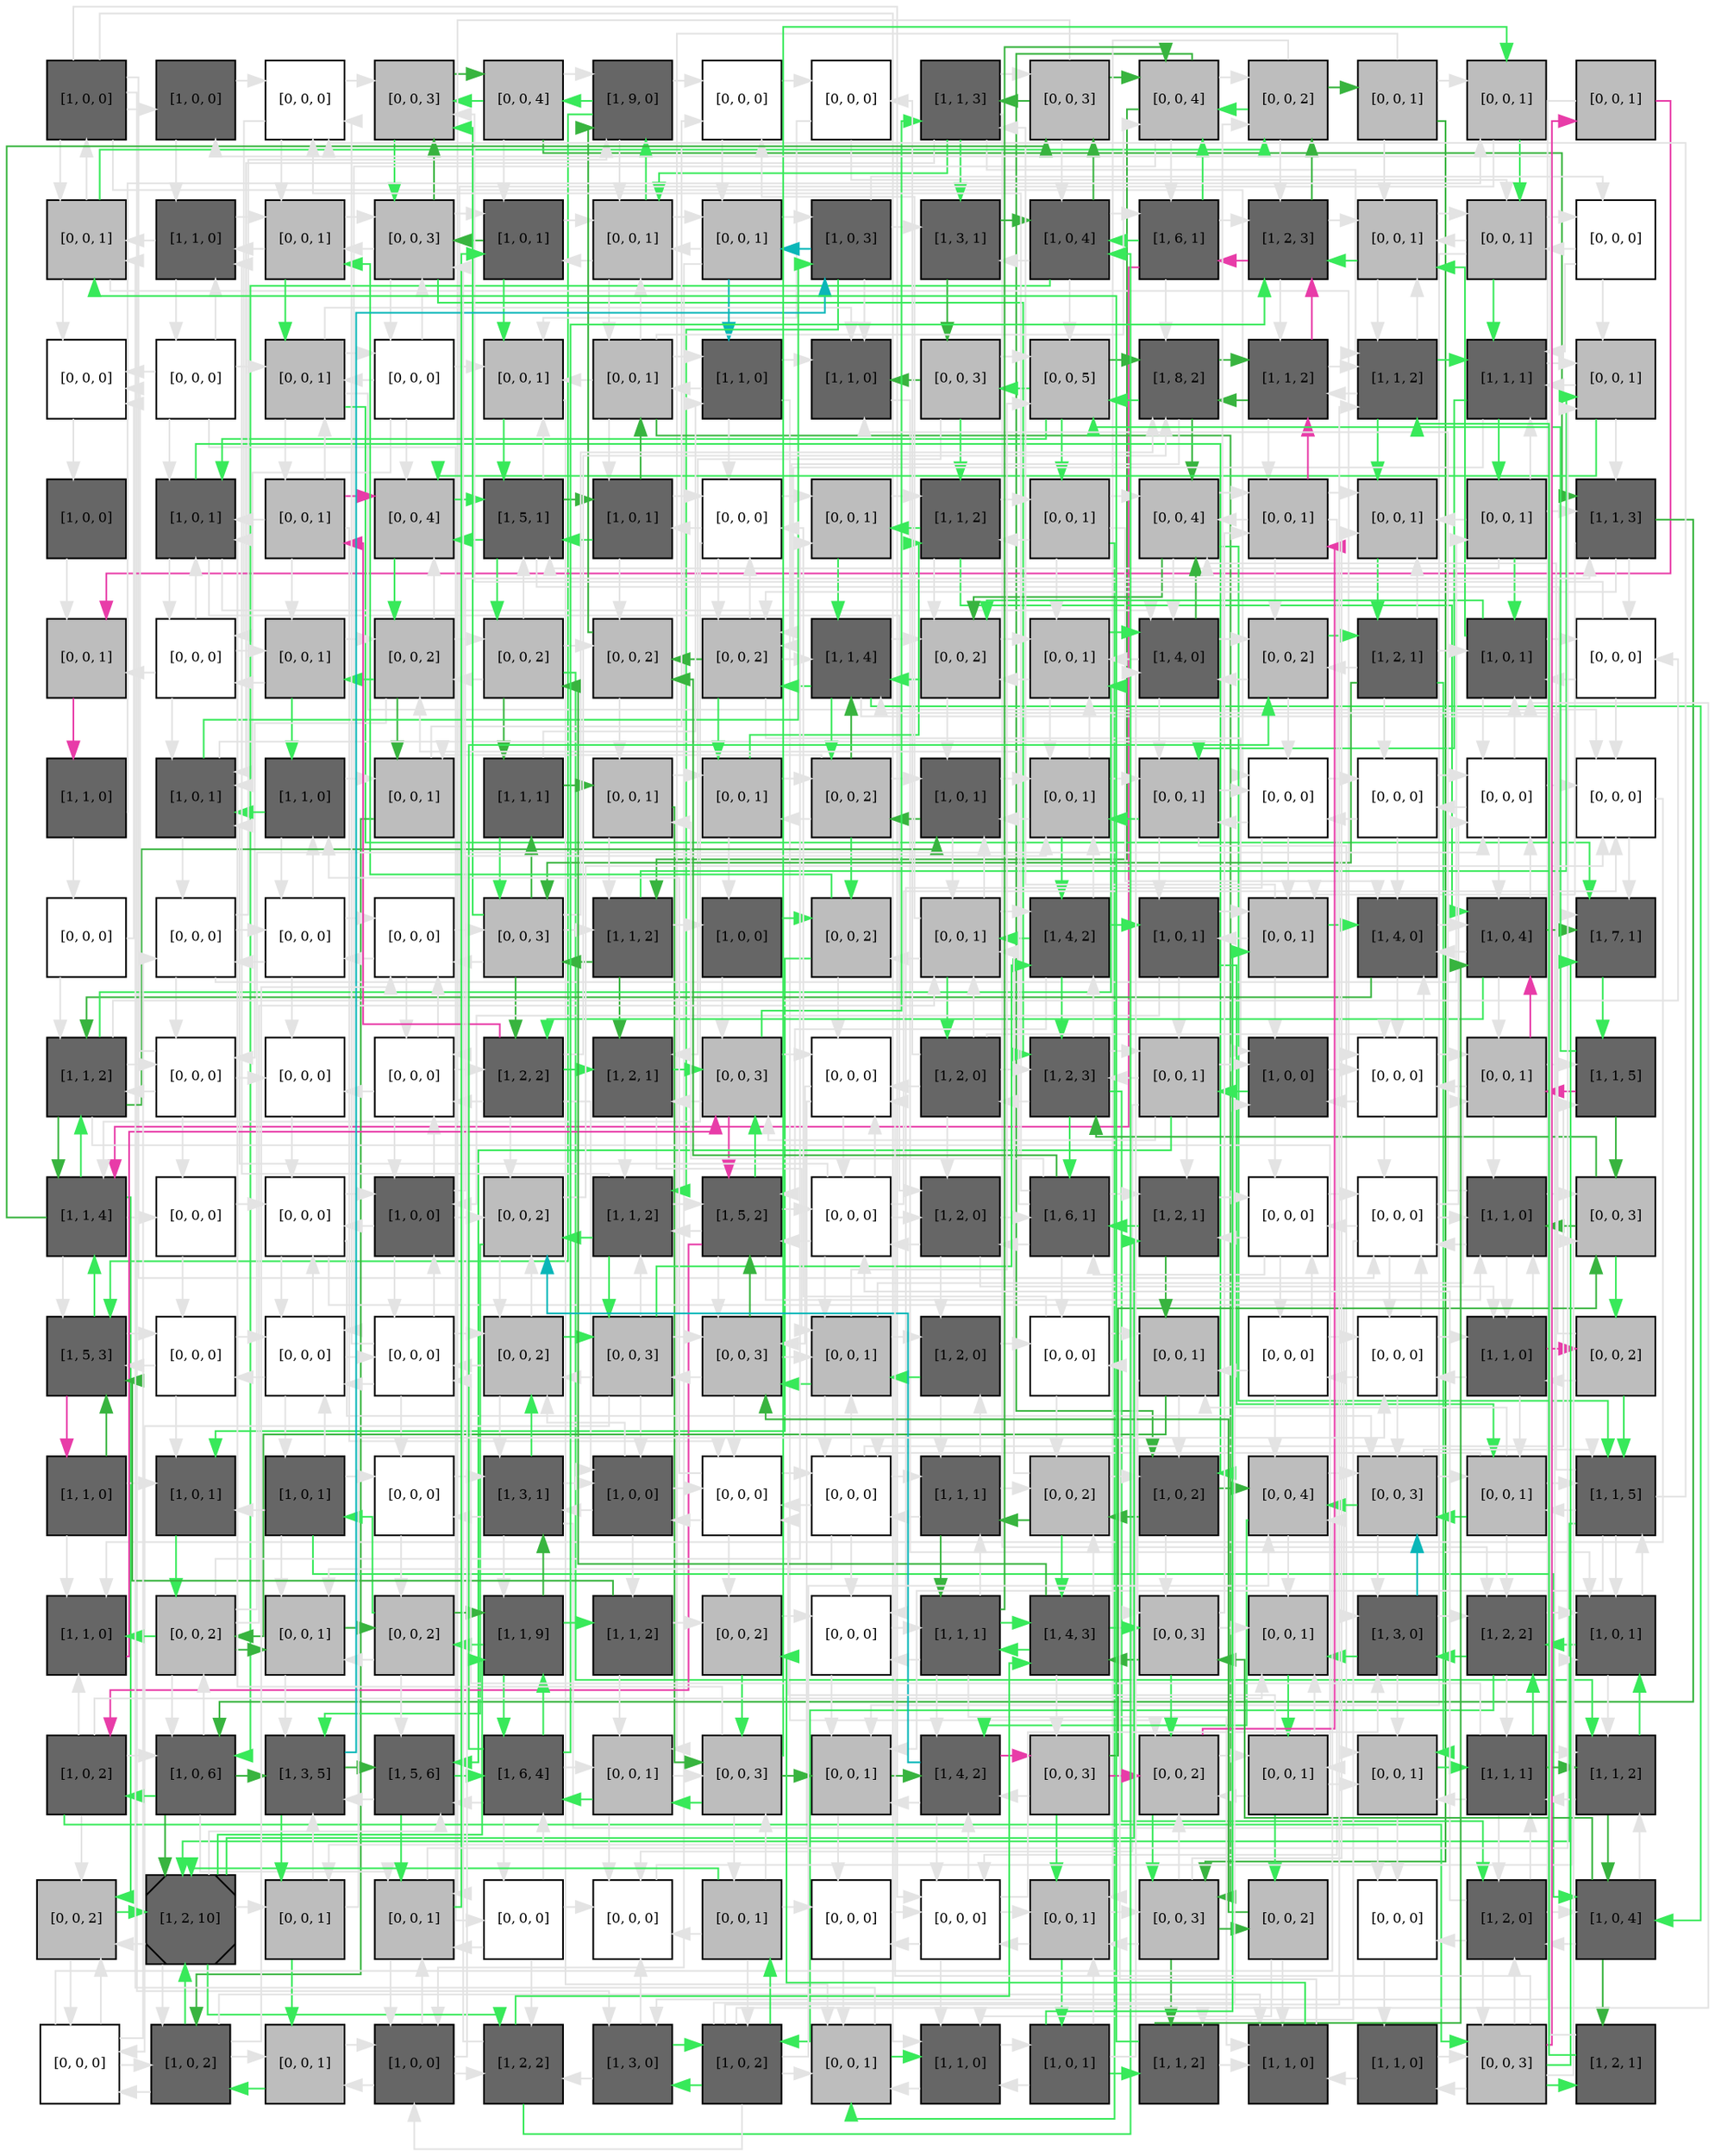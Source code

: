 digraph layout  {
rankdir=TB;
splines=ortho;
node [fixedsize=false, style=filled, width="0.6"];
edge [constraint=false];
0 [fillcolor="#666666", fontsize=8, label="[1, 0, 0]", shape=square, tooltip="name: B9,\nin_degree: 1,\nout_degree: 7"];
1 [fillcolor="#666666", fontsize=8, label="[1, 0, 0]", shape=square, tooltip="name: IL27,\nin_degree: 2,\nout_degree: 2"];
2 [fillcolor="#FFFFFF", fontsize=8, label="[0, 0, 0]", shape=square, tooltip="name: None,\nin_degree: 4,\nout_degree: 3"];
3 [fillcolor="#bdbdbd", fontsize=8, label="[0, 0, 3]", shape=square, tooltip="name: None,\nin_degree: 5,\nout_degree: 2"];
4 [fillcolor="#bdbdbd", fontsize=8, label="[0, 0, 4]", shape=square, tooltip="name: None,\nin_degree: 2,\nout_degree: 4"];
5 [fillcolor="#666666", fontsize=8, label="[1, 9, 0]", shape=square, tooltip="name:  ThPOK ,\nin_degree: 4,\nout_degree: 4"];
6 [fillcolor="#FFFFFF", fontsize=8, label="[0, 0, 0]", shape=square, tooltip="name: None,\nin_degree: 3,\nout_degree: 2"];
7 [fillcolor="#FFFFFF", fontsize=8, label="[0, 0, 0]", shape=square, tooltip="name: None,\nin_degree: 2,\nout_degree: 2"];
8 [fillcolor="#666666", fontsize=8, label="[1, 1, 3]", shape=square, tooltip="name:  STAT6 ,\nin_degree: 3,\nout_degree: 6"];
9 [fillcolor="#bdbdbd", fontsize=8, label="[0, 0, 3]", shape=square, tooltip="name: None,\nin_degree: 3,\nout_degree: 4"];
10 [fillcolor="#bdbdbd", fontsize=8, label="[0, 0, 4]", shape=square, tooltip="name: None,\nin_degree: 5,\nout_degree: 5"];
11 [fillcolor="#bdbdbd", fontsize=8, label="[0, 0, 2]", shape=square, tooltip="name: None,\nin_degree: 4,\nout_degree: 4"];
12 [fillcolor="#bdbdbd", fontsize=8, label="[0, 0, 1]", shape=square, tooltip="name: None,\nin_degree: 1,\nout_degree: 4"];
13 [fillcolor="#bdbdbd", fontsize=8, label="[0, 0, 1]", shape=square, tooltip="name: None,\nin_degree: 3,\nout_degree: 2"];
14 [fillcolor="#bdbdbd", fontsize=8, label="[0, 0, 1]", shape=square, tooltip="name: None,\nin_degree: 1,\nout_degree: 2"];
15 [fillcolor="#bdbdbd", fontsize=8, label="[0, 0, 1]", shape=square, tooltip="name: None,\nin_degree: 4,\nout_degree: 4"];
16 [fillcolor="#666666", fontsize=8, label="[1, 1, 0]", shape=square, tooltip="name:  XBP1 ,\nin_degree: 4,\nout_degree: 3"];
17 [fillcolor="#bdbdbd", fontsize=8, label="[0, 0, 1]", shape=square, tooltip="name: None,\nin_degree: 4,\nout_degree: 3"];
18 [fillcolor="#bdbdbd", fontsize=8, label="[0, 0, 3]", shape=square, tooltip="name: None,\nin_degree: 5,\nout_degree: 5"];
19 [fillcolor="#666666", fontsize=8, label="[1, 0, 1]", shape=square, tooltip="name:  B9 ,\nin_degree: 4,\nout_degree: 3"];
20 [fillcolor="#bdbdbd", fontsize=8, label="[0, 0, 1]", shape=square, tooltip="name: None,\nin_degree: 5,\nout_degree: 4"];
21 [fillcolor="#bdbdbd", fontsize=8, label="[0, 0, 1]", shape=square, tooltip="name: None,\nin_degree: 3,\nout_degree: 4"];
22 [fillcolor="#666666", fontsize=8, label="[1, 0, 3]", shape=square, tooltip="name: TCR,\nin_degree: 3,\nout_degree: 5"];
23 [fillcolor="#666666", fontsize=8, label="[1, 3, 1]", shape=square, tooltip="name:  Flt3 ,\nin_degree: 3,\nout_degree: 2"];
24 [fillcolor="#666666", fontsize=8, label="[1, 0, 4]", shape=square, tooltip="name:  IL2 ,\nin_degree: 4,\nout_degree: 5"];
25 [fillcolor="#666666", fontsize=8, label="[1, 6, 1]", shape=square, tooltip="name:  RORgt ,\nin_degree: 3,\nout_degree: 5"];
26 [fillcolor="#666666", fontsize=8, label="[1, 2, 3]", shape=square, tooltip="name:  SMAD3 ,\nin_degree: 5,\nout_degree: 4"];
27 [fillcolor="#bdbdbd", fontsize=8, label="[0, 0, 1]", shape=square, tooltip="name: None,\nin_degree: 5,\nout_degree: 3"];
28 [fillcolor="#bdbdbd", fontsize=8, label="[0, 0, 1]", shape=square, tooltip="name: None,\nin_degree: 4,\nout_degree: 4"];
29 [fillcolor="#FFFFFF", fontsize=8, label="[0, 0, 0]", shape=square, tooltip="name: None,\nin_degree: 2,\nout_degree: 3"];
30 [fillcolor="#FFFFFF", fontsize=8, label="[0, 0, 0]", shape=square, tooltip="name: None,\nin_degree: 4,\nout_degree: 1"];
31 [fillcolor="#FFFFFF", fontsize=8, label="[0, 0, 0]", shape=square, tooltip="name: None,\nin_degree: 1,\nout_degree: 5"];
32 [fillcolor="#bdbdbd", fontsize=8, label="[0, 0, 1]", shape=square, tooltip="name: None,\nin_degree: 4,\nout_degree: 5"];
33 [fillcolor="#FFFFFF", fontsize=8, label="[0, 0, 0]", shape=square, tooltip="name: None,\nin_degree: 2,\nout_degree: 5"];
34 [fillcolor="#bdbdbd", fontsize=8, label="[0, 0, 1]", shape=square, tooltip="name: None,\nin_degree: 5,\nout_degree: 2"];
35 [fillcolor="#bdbdbd", fontsize=8, label="[0, 0, 1]", shape=square, tooltip="name: None,\nin_degree: 3,\nout_degree: 6"];
36 [fillcolor="#666666", fontsize=8, label="[1, 1, 0]", shape=square, tooltip="name:  Gzmb ,\nin_degree: 3,\nout_degree: 4"];
37 [fillcolor="#666666", fontsize=8, label="[1, 1, 0]", shape=square, tooltip="name:  IL6R ,\nin_degree: 5,\nout_degree: 1"];
38 [fillcolor="#bdbdbd", fontsize=8, label="[0, 0, 3]", shape=square, tooltip="name: None,\nin_degree: 2,\nout_degree: 4"];
39 [fillcolor="#bdbdbd", fontsize=8, label="[0, 0, 5]", shape=square, tooltip="name: None,\nin_degree: 5,\nout_degree: 4"];
40 [fillcolor="#666666", fontsize=8, label="[1, 8, 2]", shape=square, tooltip="name:  GATA3 ,\nin_degree: 5,\nout_degree: 4"];
41 [fillcolor="#666666", fontsize=8, label="[1, 1, 2]", shape=square, tooltip="name:  IL2R ,\nin_degree: 4,\nout_degree: 4"];
42 [fillcolor="#666666", fontsize=8, label="[1, 1, 2]", shape=square, tooltip="name:  CD19 ,\nin_degree: 5,\nout_degree: 4"];
43 [fillcolor="#666666", fontsize=8, label="[1, 1, 1]", shape=square, tooltip="name:  SMAD2 ,\nin_degree: 5,\nout_degree: 4"];
44 [fillcolor="#bdbdbd", fontsize=8, label="[0, 0, 1]", shape=square, tooltip="name: None,\nin_degree: 4,\nout_degree: 3"];
45 [fillcolor="#666666", fontsize=8, label="[1, 0, 0]", shape=square, tooltip="name: BCR,\nin_degree: 1,\nout_degree: 1"];
46 [fillcolor="#666666", fontsize=8, label="[1, 0, 1]", shape=square, tooltip="name:  Hoxa9 ,\nin_degree: 5,\nout_degree: 4"];
47 [fillcolor="#bdbdbd", fontsize=8, label="[0, 0, 1]", shape=square, tooltip="name: None,\nin_degree: 2,\nout_degree: 5"];
48 [fillcolor="#bdbdbd", fontsize=8, label="[0, 0, 4]", shape=square, tooltip="name: None,\nin_degree: 5,\nout_degree: 2"];
49 [fillcolor="#666666", fontsize=8, label="[1, 5, 1]", shape=square, tooltip="name:  Tbet ,\nin_degree: 5,\nout_degree: 5"];
50 [fillcolor="#666666", fontsize=8, label="[1, 0, 1]", shape=square, tooltip="name:  IL27 ,\nin_degree: 3,\nout_degree: 4"];
51 [fillcolor="#FFFFFF", fontsize=8, label="[0, 0, 0]", shape=square, tooltip="name: None,\nin_degree: 4,\nout_degree: 4"];
52 [fillcolor="#bdbdbd", fontsize=8, label="[0, 0, 1]", shape=square, tooltip="name: None,\nin_degree: 3,\nout_degree: 2"];
53 [fillcolor="#666666", fontsize=8, label="[1, 1, 2]", shape=square, tooltip="name:  IL23R ,\nin_degree: 4,\nout_degree: 4"];
54 [fillcolor="#bdbdbd", fontsize=8, label="[0, 0, 1]", shape=square, tooltip="name: None,\nin_degree: 2,\nout_degree: 5"];
55 [fillcolor="#bdbdbd", fontsize=8, label="[0, 0, 4]", shape=square, tooltip="name: None,\nin_degree: 5,\nout_degree: 4"];
56 [fillcolor="#bdbdbd", fontsize=8, label="[0, 0, 1]", shape=square, tooltip="name: None,\nin_degree: 4,\nout_degree: 5"];
57 [fillcolor="#bdbdbd", fontsize=8, label="[0, 0, 1]", shape=square, tooltip="name: None,\nin_degree: 5,\nout_degree: 1"];
58 [fillcolor="#bdbdbd", fontsize=8, label="[0, 0, 1]", shape=square, tooltip="name: None,\nin_degree: 2,\nout_degree: 5"];
59 [fillcolor="#666666", fontsize=8, label="[1, 1, 3]", shape=square, tooltip="name:  IL17 ,\nin_degree: 4,\nout_degree: 4"];
60 [fillcolor="#bdbdbd", fontsize=8, label="[0, 0, 1]", shape=square, tooltip="name: None,\nin_degree: 3,\nout_degree: 1"];
61 [fillcolor="#FFFFFF", fontsize=8, label="[0, 0, 0]", shape=square, tooltip="name: None,\nin_degree: 3,\nout_degree: 4"];
62 [fillcolor="#bdbdbd", fontsize=8, label="[0, 0, 1]", shape=square, tooltip="name: None,\nin_degree: 3,\nout_degree: 3"];
63 [fillcolor="#bdbdbd", fontsize=8, label="[0, 0, 2]", shape=square, tooltip="name: None,\nin_degree: 4,\nout_degree: 5"];
64 [fillcolor="#bdbdbd", fontsize=8, label="[0, 0, 2]", shape=square, tooltip="name: None,\nin_degree: 3,\nout_degree: 5"];
65 [fillcolor="#bdbdbd", fontsize=8, label="[0, 0, 2]", shape=square, tooltip="name: None,\nin_degree: 4,\nout_degree: 2"];
66 [fillcolor="#bdbdbd", fontsize=8, label="[0, 0, 2]", shape=square, tooltip="name: None,\nin_degree: 5,\nout_degree: 5"];
67 [fillcolor="#666666", fontsize=8, label="[1, 1, 4]", shape=square, tooltip="name:  TNFa ,\nin_degree: 5,\nout_degree: 5"];
68 [fillcolor="#bdbdbd", fontsize=8, label="[0, 0, 2]", shape=square, tooltip="name: None,\nin_degree: 5,\nout_degree: 3"];
69 [fillcolor="#bdbdbd", fontsize=8, label="[0, 0, 1]", shape=square, tooltip="name: None,\nin_degree: 5,\nout_degree: 3"];
70 [fillcolor="#666666", fontsize=8, label="[1, 4, 0]", shape=square, tooltip="name:  Runx3 ,\nin_degree: 5,\nout_degree: 4"];
71 [fillcolor="#bdbdbd", fontsize=8, label="[0, 0, 2]", shape=square, tooltip="name: None,\nin_degree: 4,\nout_degree: 3"];
72 [fillcolor="#666666", fontsize=8, label="[1, 2, 1]", shape=square, tooltip="name:  IL7R ,\nin_degree: 2,\nout_degree: 6"];
73 [fillcolor="#666666", fontsize=8, label="[1, 0, 1]", shape=square, tooltip="name:  IL23 ,\nin_degree: 5,\nout_degree: 4"];
74 [fillcolor="#FFFFFF", fontsize=8, label="[0, 0, 0]", shape=square, tooltip="name: None,\nin_degree: 3,\nout_degree: 3"];
75 [fillcolor="#666666", fontsize=8, label="[1, 1, 0]", shape=square, tooltip="name:  AKT ,\nin_degree: 1,\nout_degree: 2"];
76 [fillcolor="#666666", fontsize=8, label="[1, 0, 1]", shape=square, tooltip="name:  IL12 ,\nin_degree: 5,\nout_degree: 3"];
77 [fillcolor="#666666", fontsize=8, label="[1, 1, 0]", shape=square, tooltip="name:  IL27R ,\nin_degree: 3,\nout_degree: 3"];
78 [fillcolor="#bdbdbd", fontsize=8, label="[0, 0, 1]", shape=square, tooltip="name: None,\nin_degree: 3,\nout_degree: 2"];
79 [fillcolor="#666666", fontsize=8, label="[1, 1, 1]", shape=square, tooltip="name:  TCF1 ,\nin_degree: 2,\nout_degree: 3"];
80 [fillcolor="#bdbdbd", fontsize=8, label="[0, 0, 1]", shape=square, tooltip="name: None,\nin_degree: 3,\nout_degree: 3"];
81 [fillcolor="#bdbdbd", fontsize=8, label="[0, 0, 1]", shape=square, tooltip="name: None,\nin_degree: 3,\nout_degree: 3"];
82 [fillcolor="#bdbdbd", fontsize=8, label="[0, 0, 2]", shape=square, tooltip="name: None,\nin_degree: 3,\nout_degree: 5"];
83 [fillcolor="#666666", fontsize=8, label="[1, 0, 1]", shape=square, tooltip="name: Flt3L,\nin_degree: 5,\nout_degree: 3"];
84 [fillcolor="#bdbdbd", fontsize=8, label="[0, 0, 1]", shape=square, tooltip="name: None,\nin_degree: 5,\nout_degree: 4"];
85 [fillcolor="#bdbdbd", fontsize=8, label="[0, 0, 1]", shape=square, tooltip="name: None,\nin_degree: 4,\nout_degree: 4"];
86 [fillcolor="#FFFFFF", fontsize=8, label="[0, 0, 0]", shape=square, tooltip="name: None,\nin_degree: 4,\nout_degree: 4"];
87 [fillcolor="#FFFFFF", fontsize=8, label="[0, 0, 0]", shape=square, tooltip="name: None,\nin_degree: 3,\nout_degree: 3"];
88 [fillcolor="#FFFFFF", fontsize=8, label="[0, 0, 0]", shape=square, tooltip="name: None,\nin_degree: 5,\nout_degree: 4"];
89 [fillcolor="#FFFFFF", fontsize=8, label="[0, 0, 0]", shape=square, tooltip="name: None,\nin_degree: 5,\nout_degree: 2"];
90 [fillcolor="#FFFFFF", fontsize=8, label="[0, 0, 0]", shape=square, tooltip="name: None,\nin_degree: 1,\nout_degree: 2"];
91 [fillcolor="#FFFFFF", fontsize=8, label="[0, 0, 0]", shape=square, tooltip="name: None,\nin_degree: 3,\nout_degree: 4"];
92 [fillcolor="#FFFFFF", fontsize=8, label="[0, 0, 0]", shape=square, tooltip="name: None,\nin_degree: 3,\nout_degree: 4"];
93 [fillcolor="#FFFFFF", fontsize=8, label="[0, 0, 0]", shape=square, tooltip="name: None,\nin_degree: 4,\nout_degree: 3"];
94 [fillcolor="#bdbdbd", fontsize=8, label="[0, 0, 3]", shape=square, tooltip="name: None,\nin_degree: 4,\nout_degree: 6"];
95 [fillcolor="#666666", fontsize=8, label="[1, 1, 2]", shape=square, tooltip="name:  NFkB ,\nin_degree: 3,\nout_degree: 4"];
96 [fillcolor="#666666", fontsize=8, label="[1, 0, 0]", shape=square, tooltip="name:  IL21 ,\nin_degree: 2,\nout_degree: 2"];
97 [fillcolor="#bdbdbd", fontsize=8, label="[0, 0, 2]", shape=square, tooltip="name: None,\nin_degree: 3,\nout_degree: 3"];
98 [fillcolor="#bdbdbd", fontsize=8, label="[0, 0, 1]", shape=square, tooltip="name: None,\nin_degree: 5,\nout_degree: 5"];
99 [fillcolor="#666666", fontsize=8, label="[1, 4, 2]", shape=square, tooltip="name:  Blimp1 ,\nin_degree: 4,\nout_degree: 5"];
100 [fillcolor="#666666", fontsize=8, label="[1, 0, 1]", shape=square, tooltip="name: IL7,\nin_degree: 3,\nout_degree: 4"];
101 [fillcolor="#bdbdbd", fontsize=8, label="[0, 0, 1]", shape=square, tooltip="name: None,\nin_degree: 4,\nout_degree: 4"];
102 [fillcolor="#666666", fontsize=8, label="[1, 4, 0]", shape=square, tooltip="name:  Bcl6 ,\nin_degree: 5,\nout_degree: 3"];
103 [fillcolor="#666666", fontsize=8, label="[1, 0, 4]", shape=square, tooltip="name:  Flt3L ,\nin_degree: 5,\nout_degree: 5"];
104 [fillcolor="#666666", fontsize=8, label="[1, 7, 1]", shape=square, tooltip="name:  Foxp3 ,\nin_degree: 5,\nout_degree: 1"];
105 [fillcolor="#666666", fontsize=8, label="[1, 1, 2]", shape=square, tooltip="name:  IL6 ,\nin_degree: 4,\nout_degree: 6"];
106 [fillcolor="#FFFFFF", fontsize=8, label="[0, 0, 0]", shape=square, tooltip="name: None,\nin_degree: 3,\nout_degree: 4"];
107 [fillcolor="#FFFFFF", fontsize=8, label="[0, 0, 0]", shape=square, tooltip="name: None,\nin_degree: 3,\nout_degree: 1"];
108 [fillcolor="#FFFFFF", fontsize=8, label="[0, 0, 0]", shape=square, tooltip="name: None,\nin_degree: 4,\nout_degree: 4"];
109 [fillcolor="#666666", fontsize=8, label="[1, 2, 2]", shape=square, tooltip="name:  IL4 ,\nin_degree: 3,\nout_degree: 6"];
110 [fillcolor="#666666", fontsize=8, label="[1, 2, 1]", shape=square, tooltip="name:  IL18R ,\nin_degree: 4,\nout_degree: 3"];
111 [fillcolor="#bdbdbd", fontsize=8, label="[0, 0, 3]", shape=square, tooltip="name: None,\nin_degree: 5,\nout_degree: 4"];
112 [fillcolor="#FFFFFF", fontsize=8, label="[0, 0, 0]", shape=square, tooltip="name: None,\nin_degree: 5,\nout_degree: 3"];
113 [fillcolor="#666666", fontsize=8, label="[1, 2, 0]", shape=square, tooltip="name:  Bcl2 ,\nin_degree: 2,\nout_degree: 6"];
114 [fillcolor="#666666", fontsize=8, label="[1, 2, 3]", shape=square, tooltip="name:  IL12R ,\nin_degree: 5,\nout_degree: 5"];
115 [fillcolor="#bdbdbd", fontsize=8, label="[0, 0, 1]", shape=square, tooltip="name: None,\nin_degree: 3,\nout_degree: 6"];
116 [fillcolor="#666666", fontsize=8, label="[1, 0, 0]", shape=square, tooltip="name:  IFNb ,\nin_degree: 5,\nout_degree: 3"];
117 [fillcolor="#FFFFFF", fontsize=8, label="[0, 0, 0]", shape=square, tooltip="name: None,\nin_degree: 5,\nout_degree: 4"];
118 [fillcolor="#bdbdbd", fontsize=8, label="[0, 0, 1]", shape=square, tooltip="name: None,\nin_degree: 4,\nout_degree: 4"];
119 [fillcolor="#666666", fontsize=8, label="[1, 1, 5]", shape=square, tooltip="name:  IL21R ,\nin_degree: 3,\nout_degree: 3"];
120 [fillcolor="#666666", fontsize=8, label="[1, 1, 4]", shape=square, tooltip="name:  PU1 ,\nin_degree: 4,\nout_degree: 5"];
121 [fillcolor="#FFFFFF", fontsize=8, label="[0, 0, 0]", shape=square, tooltip="name: None,\nin_degree: 2,\nout_degree: 2"];
122 [fillcolor="#FFFFFF", fontsize=8, label="[0, 0, 0]", shape=square, tooltip="name: None,\nin_degree: 4,\nout_degree: 4"];
123 [fillcolor="#666666", fontsize=8, label="[1, 0, 0]", shape=square, tooltip="name: Dll1,\nin_degree: 4,\nout_degree: 5"];
124 [fillcolor="#bdbdbd", fontsize=8, label="[0, 0, 2]", shape=square, tooltip="name: None,\nin_degree: 5,\nout_degree: 3"];
125 [fillcolor="#666666", fontsize=8, label="[1, 1, 2]", shape=square, tooltip="name:  NFAT ,\nin_degree: 4,\nout_degree: 4"];
126 [fillcolor="#666666", fontsize=8, label="[1, 5, 2]", shape=square, tooltip="name:  IFNg ,\nin_degree: 5,\nout_degree: 6"];
127 [fillcolor="#FFFFFF", fontsize=8, label="[0, 0, 0]", shape=square, tooltip="name: None,\nin_degree: 4,\nout_degree: 6"];
128 [fillcolor="#666666", fontsize=8, label="[1, 2, 0]", shape=square, tooltip="name:  STAT4 ,\nin_degree: 4,\nout_degree: 4"];
129 [fillcolor="#666666", fontsize=8, label="[1, 6, 1]", shape=square, tooltip="name:  CD8 ,\nin_degree: 4,\nout_degree: 7"];
130 [fillcolor="#666666", fontsize=8, label="[1, 2, 1]", shape=square, tooltip="name:  SOCS1 ,\nin_degree: 4,\nout_degree: 3"];
131 [fillcolor="#FFFFFF", fontsize=8, label="[0, 0, 0]", shape=square, tooltip="name: None,\nin_degree: 4,\nout_degree: 4"];
132 [fillcolor="#FFFFFF", fontsize=8, label="[0, 0, 0]", shape=square, tooltip="name: None,\nin_degree: 5,\nout_degree: 5"];
133 [fillcolor="#666666", fontsize=8, label="[1, 1, 0]", shape=square, tooltip="name:  Prf1 ,\nin_degree: 5,\nout_degree: 4"];
134 [fillcolor="#bdbdbd", fontsize=8, label="[0, 0, 3]", shape=square, tooltip="name: None,\nin_degree: 4,\nout_degree: 3"];
135 [fillcolor="#666666", fontsize=8, label="[1, 5, 3]", shape=square, tooltip="name:  CD4 ,\nin_degree: 5,\nout_degree: 3"];
136 [fillcolor="#FFFFFF", fontsize=8, label="[0, 0, 0]", shape=square, tooltip="name: None,\nin_degree: 3,\nout_degree: 3"];
137 [fillcolor="#FFFFFF", fontsize=8, label="[0, 0, 0]", shape=square, tooltip="name: None,\nin_degree: 5,\nout_degree: 4"];
138 [fillcolor="#FFFFFF", fontsize=8, label="[0, 0, 0]", shape=square, tooltip="name: None,\nin_degree: 4,\nout_degree: 5"];
139 [fillcolor="#bdbdbd", fontsize=8, label="[0, 0, 2]", shape=square, tooltip="name: None,\nin_degree: 5,\nout_degree: 4"];
140 [fillcolor="#bdbdbd", fontsize=8, label="[0, 0, 3]", shape=square, tooltip="name: None,\nin_degree: 3,\nout_degree: 6"];
141 [fillcolor="#bdbdbd", fontsize=8, label="[0, 0, 3]", shape=square, tooltip="name: None,\nin_degree: 5,\nout_degree: 4"];
142 [fillcolor="#bdbdbd", fontsize=8, label="[0, 0, 1]", shape=square, tooltip="name: None,\nin_degree: 5,\nout_degree: 5"];
143 [fillcolor="#666666", fontsize=8, label="[1, 2, 0]", shape=square, tooltip="name:  IL4R ,\nin_degree: 3,\nout_degree: 3"];
144 [fillcolor="#FFFFFF", fontsize=8, label="[0, 0, 0]", shape=square, tooltip="name: None,\nin_degree: 3,\nout_degree: 3"];
145 [fillcolor="#bdbdbd", fontsize=8, label="[0, 0, 1]", shape=square, tooltip="name: None,\nin_degree: 4,\nout_degree: 3"];
146 [fillcolor="#FFFFFF", fontsize=8, label="[0, 0, 0]", shape=square, tooltip="name: None,\nin_degree: 2,\nout_degree: 4"];
147 [fillcolor="#FFFFFF", fontsize=8, label="[0, 0, 0]", shape=square, tooltip="name: None,\nin_degree: 4,\nout_degree: 4"];
148 [fillcolor="#666666", fontsize=8, label="[1, 1, 0]", shape=square, tooltip="name:  IL10 ,\nin_degree: 4,\nout_degree: 4"];
149 [fillcolor="#bdbdbd", fontsize=8, label="[0, 0, 2]", shape=square, tooltip="name: None,\nin_degree: 2,\nout_degree: 3"];
150 [fillcolor="#666666", fontsize=8, label="[1, 1, 0]", shape=square, tooltip="name:  IL10R ,\nin_degree: 1,\nout_degree: 3"];
151 [fillcolor="#666666", fontsize=8, label="[1, 0, 1]", shape=square, tooltip="name: Hoxa9,\nin_degree: 4,\nout_degree: 1"];
152 [fillcolor="#666666", fontsize=8, label="[1, 0, 1]", shape=square, tooltip="name: IL12,\nin_degree: 2,\nout_degree: 5"];
153 [fillcolor="#FFFFFF", fontsize=8, label="[0, 0, 0]", shape=square, tooltip="name: None,\nin_degree: 3,\nout_degree: 2"];
154 [fillcolor="#666666", fontsize=8, label="[1, 3, 1]", shape=square, tooltip="name:  STAT5 ,\nin_degree: 4,\nout_degree: 5"];
155 [fillcolor="#666666", fontsize=8, label="[1, 0, 0]", shape=square, tooltip="name: IL18,\nin_degree: 4,\nout_degree: 4"];
156 [fillcolor="#FFFFFF", fontsize=8, label="[0, 0, 0]", shape=square, tooltip="name: None,\nin_degree: 5,\nout_degree: 4"];
157 [fillcolor="#FFFFFF", fontsize=8, label="[0, 0, 0]", shape=square, tooltip="name: None,\nin_degree: 4,\nout_degree: 6"];
158 [fillcolor="#666666", fontsize=8, label="[1, 1, 1]", shape=square, tooltip="name:  IRAK ,\nin_degree: 4,\nout_degree: 4"];
159 [fillcolor="#bdbdbd", fontsize=8, label="[0, 0, 2]", shape=square, tooltip="name: None,\nin_degree: 4,\nout_degree: 4"];
160 [fillcolor="#666666", fontsize=8, label="[1, 0, 2]", shape=square, tooltip="name:  IL18 ,\nin_degree: 4,\nout_degree: 3"];
161 [fillcolor="#bdbdbd", fontsize=8, label="[0, 0, 4]", shape=square, tooltip="name: None,\nin_degree: 5,\nout_degree: 3"];
162 [fillcolor="#bdbdbd", fontsize=8, label="[0, 0, 3]", shape=square, tooltip="name: None,\nin_degree: 5,\nout_degree: 4"];
163 [fillcolor="#bdbdbd", fontsize=8, label="[0, 0, 1]", shape=square, tooltip="name: None,\nin_degree: 4,\nout_degree: 5"];
164 [fillcolor="#666666", fontsize=8, label="[1, 1, 5]", shape=square, tooltip="name:  Helios ,\nin_degree: 5,\nout_degree: 6"];
165 [fillcolor="#666666", fontsize=8, label="[1, 1, 0]", shape=square, tooltip="name:  TNFR2 ,\nin_degree: 4,\nout_degree: 1"];
166 [fillcolor="#bdbdbd", fontsize=8, label="[0, 0, 2]", shape=square, tooltip="name: None,\nin_degree: 3,\nout_degree: 6"];
167 [fillcolor="#bdbdbd", fontsize=8, label="[0, 0, 1]", shape=square, tooltip="name: None,\nin_degree: 4,\nout_degree: 2"];
168 [fillcolor="#bdbdbd", fontsize=8, label="[0, 0, 2]", shape=square, tooltip="name: None,\nin_degree: 3,\nout_degree: 4"];
169 [fillcolor="#666666", fontsize=8, label="[1, 1, 9]", shape=square, tooltip="name:  HEB ,\nin_degree: 4,\nout_degree: 4"];
170 [fillcolor="#666666", fontsize=8, label="[1, 1, 2]", shape=square, tooltip="name:  IFNbR ,\nin_degree: 2,\nout_degree: 3"];
171 [fillcolor="#bdbdbd", fontsize=8, label="[0, 0, 2]", shape=square, tooltip="name: None,\nin_degree: 3,\nout_degree: 2"];
172 [fillcolor="#FFFFFF", fontsize=8, label="[0, 0, 0]", shape=square, tooltip="name: None,\nin_degree: 4,\nout_degree: 2"];
173 [fillcolor="#666666", fontsize=8, label="[1, 1, 1]", shape=square, tooltip="name:  Ikaros ,\nin_degree: 3,\nout_degree: 6"];
174 [fillcolor="#666666", fontsize=8, label="[1, 4, 3]", shape=square, tooltip="name:  STAT3 ,\nin_degree: 4,\nout_degree: 5"];
175 [fillcolor="#bdbdbd", fontsize=8, label="[0, 0, 3]", shape=square, tooltip="name: None,\nin_degree: 4,\nout_degree: 4"];
176 [fillcolor="#bdbdbd", fontsize=8, label="[0, 0, 1]", shape=square, tooltip="name: None,\nin_degree: 5,\nout_degree: 1"];
177 [fillcolor="#666666", fontsize=8, label="[1, 3, 0]", shape=square, tooltip="name:  EOMES ,\nin_degree: 4,\nout_degree: 4"];
178 [fillcolor="#666666", fontsize=8, label="[1, 2, 2]", shape=square, tooltip="name:  ERK ,\nin_degree: 5,\nout_degree: 4"];
179 [fillcolor="#666666", fontsize=8, label="[1, 0, 1]", shape=square, tooltip="name: IL23,\nin_degree: 5,\nout_degree: 3"];
180 [fillcolor="#666666", fontsize=8, label="[1, 0, 2]", shape=square, tooltip="name:  TCR ,\nin_degree: 2,\nout_degree: 5"];
181 [fillcolor="#666666", fontsize=8, label="[1, 0, 6]", shape=square, tooltip="name: IFNb,\nin_degree: 4,\nout_degree: 5"];
182 [fillcolor="#666666", fontsize=8, label="[1, 3, 5]", shape=square, tooltip="name:  STAT1 ,\nin_degree: 5,\nout_degree: 3"];
183 [fillcolor="#666666", fontsize=8, label="[1, 5, 6]", shape=square, tooltip="name:  Runx1 ,\nin_degree: 5,\nout_degree: 3"];
184 [fillcolor="#666666", fontsize=8, label="[1, 6, 4]", shape=square, tooltip="name:  Pax5 ,\nin_degree: 4,\nout_degree: 6"];
185 [fillcolor="#bdbdbd", fontsize=8, label="[0, 0, 1]", shape=square, tooltip="name: None,\nin_degree: 4,\nout_degree: 3"];
186 [fillcolor="#bdbdbd", fontsize=8, label="[0, 0, 3]", shape=square, tooltip="name: None,\nin_degree: 4,\nout_degree: 5"];
187 [fillcolor="#bdbdbd", fontsize=8, label="[0, 0, 1]", shape=square, tooltip="name: None,\nin_degree: 5,\nout_degree: 2"];
188 [fillcolor="#666666", fontsize=8, label="[1, 4, 2]", shape=square, tooltip="name:  Irf4 ,\nin_degree: 5,\nout_degree: 4"];
189 [fillcolor="#bdbdbd", fontsize=8, label="[0, 0, 3]", shape=square, tooltip="name: None,\nin_degree: 2,\nout_degree: 4"];
190 [fillcolor="#bdbdbd", fontsize=8, label="[0, 0, 2]", shape=square, tooltip="name: None,\nin_degree: 5,\nout_degree: 3"];
191 [fillcolor="#bdbdbd", fontsize=8, label="[0, 0, 1]", shape=square, tooltip="name: None,\nin_degree: 3,\nout_degree: 5"];
192 [fillcolor="#bdbdbd", fontsize=8, label="[0, 0, 1]", shape=square, tooltip="name: None,\nin_degree: 5,\nout_degree: 2"];
193 [fillcolor="#666666", fontsize=8, label="[1, 1, 1]", shape=square, tooltip="name:  Notch1 ,\nin_degree: 4,\nout_degree: 5"];
194 [fillcolor="#666666", fontsize=8, label="[1, 1, 2]", shape=square, tooltip="name:  IFNgR ,\nin_degree: 5,\nout_degree: 3"];
195 [fillcolor="#bdbdbd", fontsize=8, label="[0, 0, 2]", shape=square, tooltip="name: None,\nin_degree: 4,\nout_degree: 2"];
196 [fillcolor="#666666", fontsize=8, label="[1, 2, 10]", shape=Msquare, tooltip="name:  FR4 ,\nin_degree: 5,\nout_degree: 7"];
197 [fillcolor="#bdbdbd", fontsize=8, label="[0, 0, 1]", shape=square, tooltip="name: None,\nin_degree: 3,\nout_degree: 3"];
198 [fillcolor="#bdbdbd", fontsize=8, label="[0, 0, 1]", shape=square, tooltip="name: None,\nin_degree: 5,\nout_degree: 3"];
199 [fillcolor="#FFFFFF", fontsize=8, label="[0, 0, 0]", shape=square, tooltip="name: None,\nin_degree: 2,\nout_degree: 4"];
200 [fillcolor="#FFFFFF", fontsize=8, label="[0, 0, 0]", shape=square, tooltip="name: None,\nin_degree: 5,\nout_degree: 1"];
201 [fillcolor="#bdbdbd", fontsize=8, label="[0, 0, 1]", shape=square, tooltip="name: None,\nin_degree: 2,\nout_degree: 5"];
202 [fillcolor="#FFFFFF", fontsize=8, label="[0, 0, 0]", shape=square, tooltip="name: None,\nin_degree: 3,\nout_degree: 2"];
203 [fillcolor="#FFFFFF", fontsize=8, label="[0, 0, 0]", shape=square, tooltip="name: None,\nin_degree: 5,\nout_degree: 5"];
204 [fillcolor="#bdbdbd", fontsize=8, label="[0, 0, 1]", shape=square, tooltip="name: None,\nin_degree: 5,\nout_degree: 3"];
205 [fillcolor="#bdbdbd", fontsize=8, label="[0, 0, 3]", shape=square, tooltip="name: None,\nin_degree: 4,\nout_degree: 5"];
206 [fillcolor="#bdbdbd", fontsize=8, label="[0, 0, 2]", shape=square, tooltip="name: None,\nin_degree: 2,\nout_degree: 3"];
207 [fillcolor="#FFFFFF", fontsize=8, label="[0, 0, 0]", shape=square, tooltip="name: None,\nin_degree: 3,\nout_degree: 1"];
208 [fillcolor="#666666", fontsize=8, label="[1, 2, 0]", shape=square, tooltip="name:  Bcl11b ,\nin_degree: 4,\nout_degree: 5"];
209 [fillcolor="#666666", fontsize=8, label="[1, 0, 4]", shape=square, tooltip="name: IL2,\nin_degree: 4,\nout_degree: 4"];
210 [fillcolor="#FFFFFF", fontsize=8, label="[0, 0, 0]", shape=square, tooltip="name: None,\nin_degree: 3,\nout_degree: 4"];
211 [fillcolor="#666666", fontsize=8, label="[1, 0, 2]", shape=square, tooltip="name:  IL7 ,\nin_degree: 4,\nout_degree: 5"];
212 [fillcolor="#bdbdbd", fontsize=8, label="[0, 0, 1]", shape=square, tooltip="name: None,\nin_degree: 3,\nout_degree: 2"];
213 [fillcolor="#666666", fontsize=8, label="[1, 0, 0]", shape=square, tooltip="name:  Dll1 ,\nin_degree: 4,\nout_degree: 4"];
214 [fillcolor="#666666", fontsize=8, label="[1, 2, 2]", shape=square, tooltip="name:  Ebf1 ,\nin_degree: 4,\nout_degree: 3"];
215 [fillcolor="#666666", fontsize=8, label="[1, 3, 0]", shape=square, tooltip="name:  JAK3 ,\nin_degree: 3,\nout_degree: 3"];
216 [fillcolor="#666666", fontsize=8, label="[1, 0, 2]", shape=square, tooltip="name: IL21,\nin_degree: 3,\nout_degree: 8"];
217 [fillcolor="#bdbdbd", fontsize=8, label="[0, 0, 1]", shape=square, tooltip="name: None,\nin_degree: 5,\nout_degree: 2"];
218 [fillcolor="#666666", fontsize=8, label="[1, 1, 0]", shape=square, tooltip="name:  TGFb ,\nin_degree: 5,\nout_degree: 2"];
219 [fillcolor="#666666", fontsize=8, label="[1, 0, 1]", shape=square, tooltip="name:  BCR ,\nin_degree: 2,\nout_degree: 5"];
220 [fillcolor="#666666", fontsize=8, label="[1, 1, 2]", shape=square, tooltip="name:  Gfi1 ,\nin_degree: 3,\nout_degree: 3"];
221 [fillcolor="#666666", fontsize=8, label="[1, 1, 0]", shape=square, tooltip="name:  TGFbR ,\nin_degree: 5,\nout_degree: 2"];
222 [fillcolor="#666666", fontsize=8, label="[1, 1, 0]", shape=square, tooltip="name:  JAK1 ,\nin_degree: 2,\nout_degree: 2"];
223 [fillcolor="#bdbdbd", fontsize=8, label="[0, 0, 3]", shape=square, tooltip="name: None,\nin_degree: 3,\nout_degree: 7"];
224 [fillcolor="#666666", fontsize=8, label="[1, 2, 1]", shape=square, tooltip="name:  Bach2 ,\nin_degree: 2,\nout_degree: 2"];
0 -> 1  [color=grey89, style="penwidth(0.1)", tooltip=" ", weight=1];
0 -> 15  [color=grey89, style="penwidth(0.1)", tooltip=" ", weight=1];
0 -> 215  [color=grey89, style="penwidth(0.1)", tooltip=" ", weight=1];
0 -> 86  [color=grey89, style="penwidth(0.1)", tooltip=" ", weight=1];
0 -> 132  [color=grey89, style="penwidth(0.1)", tooltip=" ", weight=1];
0 -> 218  [color=grey89, style="penwidth(0.1)", tooltip=" ", weight=1];
0 -> 203  [color=grey89, style="penwidth(0.1)", tooltip=" ", weight=1];
1 -> 2  [color=grey89, style="penwidth(0.1)", tooltip=" ", weight=1];
1 -> 16  [color=grey89, style="penwidth(0.1)", tooltip=" ", weight=1];
2 -> 3  [color=grey89, style="penwidth(0.1)", tooltip=" ", weight=1];
2 -> 17  [color=grey89, style="penwidth(0.1)", tooltip=" ", weight=1];
2 -> 61  [color=grey89, style="penwidth(0.1)", tooltip=" ", weight=1];
3 -> 4  [color="#38B43F", style="penwidth(0.1)", tooltip="19( B9 ) to 196( FR4 )", weight=1];
3 -> 18  [color="#38E95A", style="penwidth(0.1)", tooltip="5( ThPOK ) to 129( CD8 )", weight=1];
4 -> 3  [color="#38E95A", style="penwidth(0.1)", tooltip="5( ThPOK ) to 129( CD8 )", weight=1];
4 -> 5  [color=grey89, style="penwidth(0.1)", tooltip=" ", weight=1];
4 -> 19  [color=grey89, style="penwidth(0.1)", tooltip=" ", weight=1];
4 -> 59  [color="#38B43F", style="penwidth(0.1)", tooltip="19( B9 ) to 196( FR4 )", weight=1];
5 -> 4  [color="#38E95A", style="penwidth(0.1)", tooltip="5( ThPOK ) to 129( CD8 )", weight=1];
5 -> 6  [color=grey89, style="penwidth(0.1)", tooltip=" ", weight=1];
5 -> 20  [color=grey89, style="penwidth(0.1)", tooltip=" ", weight=1];
5 -> 135  [color="#38E95A", style="penwidth(0.1)", tooltip="5( ThPOK ) to 70( Runx3 )", weight=1];
6 -> 7  [color=grey89, style="penwidth(0.1)", tooltip=" ", weight=1];
6 -> 21  [color=grey89, style="penwidth(0.1)", tooltip=" ", weight=1];
7 -> 34  [color=grey89, style="penwidth(0.1)", tooltip=" ", weight=1];
7 -> 28  [color=grey89, style="penwidth(0.1)", tooltip=" ", weight=1];
8 -> 9  [color=grey89, style="penwidth(0.1)", tooltip=" ", weight=1];
8 -> 23  [color="#38E95A", style="penwidth(0.1)", tooltip="103( Flt3L ) to 23( Flt3 )", weight=1];
8 -> 178  [color=grey89, style="penwidth(0.1)", tooltip=" ", weight=1];
8 -> 20  [color="#38E95A", style="penwidth(0.1)", tooltip="135( CD4 ) to 5( ThPOK )", weight=1];
8 -> 42  [color=grey89, style="penwidth(0.1)", tooltip=" ", weight=1];
8 -> 76  [color=grey89, style="penwidth(0.1)", tooltip=" ", weight=1];
9 -> 8  [color="#38B43F", style="penwidth(0.1)", tooltip="105( IL6 ) to 37( IL6R )", weight=1];
9 -> 10  [color="#38B43F", style="penwidth(0.1)", tooltip="23( Flt3 ) to 188( Irf4 )", weight=1];
9 -> 24  [color=grey89, style="penwidth(0.1)", tooltip=" ", weight=1];
9 -> 198  [color=grey89, style="penwidth(0.1)", tooltip=" ", weight=1];
10 -> 11  [color=grey89, style="penwidth(0.1)", tooltip=" ", weight=1];
10 -> 25  [color=grey89, style="penwidth(0.1)", tooltip=" ", weight=1];
10 -> 160  [color="#38B43F", style="penwidth(0.1)", tooltip="23( Flt3 ) to 188( Irf4 )", weight=1];
10 -> 95  [color="#38B43F", style="penwidth(0.1)", tooltip="160( IL18 ) to 110( IL18R )", weight=1];
10 -> 137  [color=grey89, style="penwidth(0.1)", tooltip=" ", weight=1];
11 -> 10  [color="#38E95A", style="penwidth(0.1)", tooltip="219( BCR ) to 95( NFkB )", weight=1];
11 -> 12  [color="#38B43F", style="penwidth(0.1)", tooltip="26( SMAD3 ) to 104( Foxp3 )", weight=1];
11 -> 26  [color=grey89, style="penwidth(0.1)", tooltip=" ", weight=1];
11 -> 204  [color=grey89, style="penwidth(0.1)", tooltip=" ", weight=1];
12 -> 13  [color=grey89, style="penwidth(0.1)", tooltip=" ", weight=1];
12 -> 27  [color=grey89, style="penwidth(0.1)", tooltip=" ", weight=1];
12 -> 185  [color=grey89, style="penwidth(0.1)", tooltip=" ", weight=1];
12 -> 205  [color="#38B43F", style="penwidth(0.1)", tooltip="26( SMAD3 ) to 104( Foxp3 )", weight=1];
13 -> 28  [color="#38E95A", style="penwidth(0.1)", tooltip="221( TGFbR ) to 43( SMAD2 )", weight=1];
13 -> 108  [color=grey89, style="penwidth(0.1)", tooltip=" ", weight=1];
14 -> 60  [color="#E83CA8", style="penwidth(0.1)", tooltip="165( TNFR2 ) to 75( AKT )", weight=1];
14 -> 215  [color=grey89, style="penwidth(0.1)", tooltip=" ", weight=1];
15 -> 0  [color=grey89, style="penwidth(0.1)", tooltip=" ", weight=1];
15 -> 30  [color=grey89, style="penwidth(0.1)", tooltip=" ", weight=1];
15 -> 117  [color=grey89, style="penwidth(0.1)", tooltip=" ", weight=1];
15 -> 11  [color="#38E95A", style="penwidth(0.1)", tooltip="219( BCR ) to 95( NFkB )", weight=1];
16 -> 15  [color=grey89, style="penwidth(0.1)", tooltip=" ", weight=1];
16 -> 17  [color=grey89, style="penwidth(0.1)", tooltip=" ", weight=1];
16 -> 31  [color=grey89, style="penwidth(0.1)", tooltip=" ", weight=1];
17 -> 16  [color=grey89, style="penwidth(0.1)", tooltip=" ", weight=1];
17 -> 18  [color=grey89, style="penwidth(0.1)", tooltip=" ", weight=1];
17 -> 32  [color="#38E95A", style="penwidth(0.1)", tooltip="96( IL21 ) to 119( IL21R )", weight=1];
18 -> 3  [color="#38B43F", style="penwidth(0.1)", tooltip="19( B9 ) to 196( FR4 )", weight=1];
18 -> 17  [color=grey89, style="penwidth(0.1)", tooltip=" ", weight=1];
18 -> 19  [color=grey89, style="penwidth(0.1)", tooltip=" ", weight=1];
18 -> 33  [color=grey89, style="penwidth(0.1)", tooltip=" ", weight=1];
18 -> 114  [color="#38E95A", style="penwidth(0.1)", tooltip="5( ThPOK ) to 129( CD8 )", weight=1];
19 -> 18  [color="#38B43F", style="penwidth(0.1)", tooltip="19( B9 ) to 196( FR4 )", weight=1];
19 -> 20  [color=grey89, style="penwidth(0.1)", tooltip=" ", weight=1];
19 -> 34  [color="#38E95A", style="penwidth(0.1)", tooltip="182( STAT1 ) to 49( Tbet )", weight=1];
20 -> 5  [color="#38E95A", style="penwidth(0.1)", tooltip="135( CD4 ) to 5( ThPOK )", weight=1];
20 -> 19  [color=grey89, style="penwidth(0.1)", tooltip=" ", weight=1];
20 -> 21  [color=grey89, style="penwidth(0.1)", tooltip=" ", weight=1];
20 -> 35  [color=grey89, style="penwidth(0.1)", tooltip=" ", weight=1];
21 -> 20  [color=grey89, style="penwidth(0.1)", tooltip=" ", weight=1];
21 -> 22  [color=grey89, style="penwidth(0.1)", tooltip=" ", weight=1];
21 -> 36  [color="#0AB6B8", style="penwidth(0.1)", tooltip="177( EOMES ) to 36( Gzmb )", weight=1];
21 -> 213  [color=grey89, style="penwidth(0.1)", tooltip=" ", weight=1];
22 -> 21  [color="#0AB6B8", style="penwidth(0.1)", tooltip="177( EOMES ) to 36( Gzmb )", weight=1];
22 -> 23  [color=grey89, style="penwidth(0.1)", tooltip=" ", weight=1];
22 -> 37  [color=grey89, style="penwidth(0.1)", tooltip=" ", weight=1];
22 -> 125  [color="#38E95A", style="penwidth(0.1)", tooltip="76( IL12 ) to 114( IL12R )", weight=1];
22 -> 29  [color=grey89, style="penwidth(0.1)", tooltip=" ", weight=1];
23 -> 24  [color="#38B43F", style="penwidth(0.1)", tooltip="23( Flt3 ) to 188( Irf4 )", weight=1];
23 -> 38  [color="#38B43F", style="penwidth(0.1)", tooltip="105( IL6 ) to 37( IL6R )", weight=1];
24 -> 9  [color="#38B43F", style="penwidth(0.1)", tooltip="23( Flt3 ) to 188( Irf4 )", weight=1];
24 -> 23  [color=grey89, style="penwidth(0.1)", tooltip=" ", weight=1];
24 -> 25  [color=grey89, style="penwidth(0.1)", tooltip=" ", weight=1];
24 -> 39  [color=grey89, style="penwidth(0.1)", tooltip=" ", weight=1];
24 -> 181  [color="#38E95A", style="penwidth(0.1)", tooltip="25( RORgt ) to 104( Foxp3 )", weight=1];
25 -> 10  [color="#38E95A", style="penwidth(0.1)", tooltip="25( RORgt ) to 49( Tbet )", weight=1];
25 -> 24  [color="#38E95A", style="penwidth(0.1)", tooltip="25( RORgt ) to 104( Foxp3 )", weight=1];
25 -> 26  [color=grey89, style="penwidth(0.1)", tooltip=" ", weight=1];
25 -> 40  [color=grey89, style="penwidth(0.1)", tooltip=" ", weight=1];
25 -> 120  [color="#E83CA8", style="penwidth(0.1)", tooltip="188( Irf4 ) to 120( PU1 )", weight=1];
26 -> 11  [color="#38B43F", style="penwidth(0.1)", tooltip="26( SMAD3 ) to 104( Foxp3 )", weight=1];
26 -> 25  [color="#E83CA8", style="penwidth(0.1)", tooltip="188( Irf4 ) to 120( PU1 )", weight=1];
26 -> 27  [color=grey89, style="penwidth(0.1)", tooltip=" ", weight=1];
26 -> 41  [color=grey89, style="penwidth(0.1)", tooltip=" ", weight=1];
27 -> 26  [color="#38E95A", style="penwidth(0.1)", tooltip="43( SMAD2 ) to 25( RORgt )", weight=1];
27 -> 28  [color=grey89, style="penwidth(0.1)", tooltip=" ", weight=1];
27 -> 42  [color=grey89, style="penwidth(0.1)", tooltip=" ", weight=1];
28 -> 27  [color=grey89, style="penwidth(0.1)", tooltip=" ", weight=1];
28 -> 29  [color=grey89, style="penwidth(0.1)", tooltip=" ", weight=1];
28 -> 43  [color="#38E95A", style="penwidth(0.1)", tooltip="221( TGFbR ) to 43( SMAD2 )", weight=1];
28 -> 187  [color=grey89, style="penwidth(0.1)", tooltip=" ", weight=1];
29 -> 28  [color=grey89, style="penwidth(0.1)", tooltip=" ", weight=1];
29 -> 44  [color=grey89, style="penwidth(0.1)", tooltip=" ", weight=1];
29 -> 43  [color=grey89, style="penwidth(0.1)", tooltip=" ", weight=1];
30 -> 45  [color=grey89, style="penwidth(0.1)", tooltip=" ", weight=1];
31 -> 16  [color=grey89, style="penwidth(0.1)", tooltip=" ", weight=1];
31 -> 30  [color=grey89, style="penwidth(0.1)", tooltip=" ", weight=1];
31 -> 32  [color=grey89, style="penwidth(0.1)", tooltip=" ", weight=1];
31 -> 46  [color=grey89, style="penwidth(0.1)", tooltip=" ", weight=1];
31 -> 199  [color=grey89, style="penwidth(0.1)", tooltip=" ", weight=1];
32 -> 33  [color=grey89, style="penwidth(0.1)", tooltip=" ", weight=1];
32 -> 47  [color=grey89, style="penwidth(0.1)", tooltip=" ", weight=1];
32 -> 104  [color="#38E95A", style="penwidth(0.1)", tooltip="96( IL21 ) to 119( IL21R )", weight=1];
32 -> 37  [color=grey89, style="penwidth(0.1)", tooltip=" ", weight=1];
32 -> 89  [color=grey89, style="penwidth(0.1)", tooltip=" ", weight=1];
33 -> 18  [color=grey89, style="penwidth(0.1)", tooltip=" ", weight=1];
33 -> 32  [color=grey89, style="penwidth(0.1)", tooltip=" ", weight=1];
33 -> 34  [color=grey89, style="penwidth(0.1)", tooltip=" ", weight=1];
33 -> 48  [color=grey89, style="penwidth(0.1)", tooltip=" ", weight=1];
33 -> 76  [color=grey89, style="penwidth(0.1)", tooltip=" ", weight=1];
34 -> 49  [color="#38E95A", style="penwidth(0.1)", tooltip="182( STAT1 ) to 49( Tbet )", weight=1];
34 -> 217  [color=grey89, style="penwidth(0.1)", tooltip=" ", weight=1];
35 -> 20  [color=grey89, style="penwidth(0.1)", tooltip=" ", weight=1];
35 -> 34  [color=grey89, style="penwidth(0.1)", tooltip=" ", weight=1];
35 -> 36  [color=grey89, style="penwidth(0.1)", tooltip=" ", weight=1];
35 -> 50  [color=grey89, style="penwidth(0.1)", tooltip=" ", weight=1];
35 -> 10  [color=grey89, style="penwidth(0.1)", tooltip=" ", weight=1];
35 -> 205  [color="#38B43F", style="penwidth(0.1)", tooltip="49( Tbet ) to 126( IFNg )", weight=1];
36 -> 35  [color=grey89, style="penwidth(0.1)", tooltip=" ", weight=1];
36 -> 37  [color=grey89, style="penwidth(0.1)", tooltip=" ", weight=1];
36 -> 51  [color=grey89, style="penwidth(0.1)", tooltip=" ", weight=1];
36 -> 190  [color=grey89, style="penwidth(0.1)", tooltip=" ", weight=1];
37 -> 179  [color=grey89, style="penwidth(0.1)", tooltip=" ", weight=1];
38 -> 37  [color="#38B43F", style="penwidth(0.1)", tooltip="105( IL6 ) to 37( IL6R )", weight=1];
38 -> 39  [color=grey89, style="penwidth(0.1)", tooltip=" ", weight=1];
38 -> 53  [color="#38E95A", style="penwidth(0.1)", tooltip="40( GATA3 ) to 109( IL4 )", weight=1];
38 -> 110  [color=grey89, style="penwidth(0.1)", tooltip=" ", weight=1];
39 -> 38  [color="#38E95A", style="penwidth(0.1)", tooltip="40( GATA3 ) to 109( IL4 )", weight=1];
39 -> 40  [color="#38B43F", style="penwidth(0.1)", tooltip="104( Foxp3 ) to 25( RORgt )", weight=1];
39 -> 54  [color="#38E95A", style="penwidth(0.1)", tooltip="104( Foxp3 ) to 218( TGFb )", weight=1];
39 -> 46  [color="#38E95A", style="penwidth(0.1)", tooltip="119( IL21R ) to 174( STAT3 )", weight=1];
40 -> 39  [color="#38E95A", style="penwidth(0.1)", tooltip="40( GATA3 ) to 109( IL4 )", weight=1];
40 -> 41  [color="#38B43F", style="penwidth(0.1)", tooltip="104( Foxp3 ) to 25( RORgt )", weight=1];
40 -> 55  [color="#38B43F", style="penwidth(0.1)", tooltip="41( IL2R ) to 154( STAT5 )", weight=1];
40 -> 66  [color=grey89, style="penwidth(0.1)", tooltip=" ", weight=1];
41 -> 26  [color="#E83CA8", style="penwidth(0.1)", tooltip="188( Irf4 ) to 120( PU1 )", weight=1];
41 -> 40  [color="#38B43F", style="penwidth(0.1)", tooltip="41( IL2R ) to 154( STAT5 )", weight=1];
41 -> 42  [color=grey89, style="penwidth(0.1)", tooltip=" ", weight=1];
41 -> 56  [color=grey89, style="penwidth(0.1)", tooltip=" ", weight=1];
42 -> 27  [color=grey89, style="penwidth(0.1)", tooltip=" ", weight=1];
42 -> 41  [color=grey89, style="penwidth(0.1)", tooltip=" ", weight=1];
42 -> 43  [color="#38E95A", style="penwidth(0.1)", tooltip="224( Bach2 ) to 99( Blimp1 )", weight=1];
42 -> 57  [color="#38E95A", style="penwidth(0.1)", tooltip="180( TCR ) to 72( IL7R )", weight=1];
43 -> 44  [color=grey89, style="penwidth(0.1)", tooltip=" ", weight=1];
43 -> 58  [color="#38E95A", style="penwidth(0.1)", tooltip="43( SMAD2 ) to 25( RORgt )", weight=1];
43 -> 66  [color=grey89, style="penwidth(0.1)", tooltip=" ", weight=1];
43 -> 85  [color="#38E95A", style="penwidth(0.1)", tooltip="224( Bach2 ) to 99( Blimp1 )", weight=1];
44 -> 43  [color=grey89, style="penwidth(0.1)", tooltip=" ", weight=1];
44 -> 59  [color=grey89, style="penwidth(0.1)", tooltip=" ", weight=1];
44 -> 48  [color="#38E95A", style="penwidth(0.1)", tooltip="25( RORgt ) to 49( Tbet )", weight=1];
45 -> 60  [color=grey89, style="penwidth(0.1)", tooltip=" ", weight=1];
46 -> 61  [color=grey89, style="penwidth(0.1)", tooltip=" ", weight=1];
46 -> 70  [color=grey89, style="penwidth(0.1)", tooltip=" ", weight=1];
46 -> 160  [color="#38E95A", style="penwidth(0.1)", tooltip="119( IL21R ) to 174( STAT3 )", weight=1];
46 -> 128  [color=grey89, style="penwidth(0.1)", tooltip=" ", weight=1];
47 -> 32  [color=grey89, style="penwidth(0.1)", tooltip=" ", weight=1];
47 -> 46  [color=grey89, style="penwidth(0.1)", tooltip=" ", weight=1];
47 -> 48  [color="#E83CA8", style="penwidth(0.1)", tooltip="104( Foxp3 ) to 49( Tbet )", weight=1];
47 -> 62  [color=grey89, style="penwidth(0.1)", tooltip=" ", weight=1];
47 -> 156  [color=grey89, style="penwidth(0.1)", tooltip=" ", weight=1];
48 -> 49  [color="#38E95A", style="penwidth(0.1)", tooltip="25( RORgt ) to 49( Tbet )", weight=1];
48 -> 63  [color="#38E95A", style="penwidth(0.1)", tooltip="50( IL27 ) to 77( IL27R )", weight=1];
49 -> 34  [color=grey89, style="penwidth(0.1)", tooltip=" ", weight=1];
49 -> 48  [color="#38E95A", style="penwidth(0.1)", tooltip="50( IL27 ) to 77( IL27R )", weight=1];
49 -> 50  [color="#38B43F", style="penwidth(0.1)", tooltip="49( Tbet ) to 126( IFNg )", weight=1];
49 -> 64  [color="#38E95A", style="penwidth(0.1)", tooltip="49( Tbet ) to 177( EOMES )", weight=1];
49 -> 104  [color=grey89, style="penwidth(0.1)", tooltip=" ", weight=1];
50 -> 35  [color="#38B43F", style="penwidth(0.1)", tooltip="49( Tbet ) to 126( IFNg )", weight=1];
50 -> 49  [color="#38E95A", style="penwidth(0.1)", tooltip="50( IL27 ) to 77( IL27R )", weight=1];
50 -> 51  [color=grey89, style="penwidth(0.1)", tooltip=" ", weight=1];
50 -> 65  [color=grey89, style="penwidth(0.1)", tooltip=" ", weight=1];
51 -> 50  [color=grey89, style="penwidth(0.1)", tooltip=" ", weight=1];
51 -> 52  [color=grey89, style="penwidth(0.1)", tooltip=" ", weight=1];
51 -> 66  [color=grey89, style="penwidth(0.1)", tooltip=" ", weight=1];
51 -> 120  [color=grey89, style="penwidth(0.1)", tooltip=" ", weight=1];
52 -> 53  [color=grey89, style="penwidth(0.1)", tooltip=" ", weight=1];
52 -> 67  [color="#38E95A", style="penwidth(0.1)", tooltip="53( IL23R ) to 174( STAT3 )", weight=1];
53 -> 52  [color="#38E95A", style="penwidth(0.1)", tooltip="53( IL23R ) to 174( STAT3 )", weight=1];
53 -> 54  [color=grey89, style="penwidth(0.1)", tooltip=" ", weight=1];
53 -> 68  [color=grey89, style="penwidth(0.1)", tooltip=" ", weight=1];
53 -> 103  [color="#38E95A", style="penwidth(0.1)", tooltip="40( GATA3 ) to 109( IL4 )", weight=1];
54 -> 53  [color=grey89, style="penwidth(0.1)", tooltip=" ", weight=1];
54 -> 55  [color=grey89, style="penwidth(0.1)", tooltip=" ", weight=1];
54 -> 69  [color=grey89, style="penwidth(0.1)", tooltip=" ", weight=1];
54 -> 102  [color=grey89, style="penwidth(0.1)", tooltip=" ", weight=1];
54 -> 217  [color="#38E95A", style="penwidth(0.1)", tooltip="104( Foxp3 ) to 218( TGFb )", weight=1];
55 -> 56  [color=grey89, style="penwidth(0.1)", tooltip=" ", weight=1];
55 -> 70  [color=grey89, style="penwidth(0.1)", tooltip=" ", weight=1];
55 -> 68  [color="#38B43F", style="penwidth(0.1)", tooltip="70( Runx3 ) to 5( ThPOK )", weight=1];
55 -> 164  [color="#38E95A", style="penwidth(0.1)", tooltip="70( Runx3 ) to 129( CD8 )", weight=1];
56 -> 41  [color="#E83CA8", style="penwidth(0.1)", tooltip="188( Irf4 ) to 120( PU1 )", weight=1];
56 -> 55  [color=grey89, style="penwidth(0.1)", tooltip=" ", weight=1];
56 -> 57  [color=grey89, style="penwidth(0.1)", tooltip=" ", weight=1];
56 -> 71  [color=grey89, style="penwidth(0.1)", tooltip=" ", weight=1];
56 -> 203  [color=grey89, style="penwidth(0.1)", tooltip=" ", weight=1];
57 -> 72  [color="#38E95A", style="penwidth(0.1)", tooltip="180( TCR ) to 72( IL7R )", weight=1];
58 -> 43  [color=grey89, style="penwidth(0.1)", tooltip=" ", weight=1];
58 -> 57  [color=grey89, style="penwidth(0.1)", tooltip=" ", weight=1];
58 -> 59  [color=grey89, style="penwidth(0.1)", tooltip=" ", weight=1];
58 -> 73  [color="#38E95A", style="penwidth(0.1)", tooltip="43( SMAD2 ) to 25( RORgt )", weight=1];
58 -> 49  [color=grey89, style="penwidth(0.1)", tooltip=" ", weight=1];
59 -> 74  [color=grey89, style="penwidth(0.1)", tooltip=" ", weight=1];
59 -> 101  [color=grey89, style="penwidth(0.1)", tooltip=" ", weight=1];
59 -> 66  [color=grey89, style="penwidth(0.1)", tooltip=" ", weight=1];
59 -> 181  [color="#38B43F", style="penwidth(0.1)", tooltip="19( B9 ) to 196( FR4 )", weight=1];
60 -> 75  [color="#E83CA8", style="penwidth(0.1)", tooltip="165( TNFR2 ) to 75( AKT )", weight=1];
61 -> 46  [color=grey89, style="penwidth(0.1)", tooltip=" ", weight=1];
61 -> 60  [color=grey89, style="penwidth(0.1)", tooltip=" ", weight=1];
61 -> 62  [color=grey89, style="penwidth(0.1)", tooltip=" ", weight=1];
61 -> 76  [color=grey89, style="penwidth(0.1)", tooltip=" ", weight=1];
62 -> 61  [color=grey89, style="penwidth(0.1)", tooltip=" ", weight=1];
62 -> 63  [color=grey89, style="penwidth(0.1)", tooltip=" ", weight=1];
62 -> 77  [color="#38E95A", style="penwidth(0.1)", tooltip="50( IL27 ) to 77( IL27R )", weight=1];
63 -> 48  [color=grey89, style="penwidth(0.1)", tooltip=" ", weight=1];
63 -> 62  [color="#38E95A", style="penwidth(0.1)", tooltip="50( IL27 ) to 77( IL27R )", weight=1];
63 -> 64  [color=grey89, style="penwidth(0.1)", tooltip=" ", weight=1];
63 -> 78  [color="#38B43F", style="penwidth(0.1)", tooltip="49( Tbet ) to 130( SOCS1 )", weight=1];
63 -> 106  [color=grey89, style="penwidth(0.1)", tooltip=" ", weight=1];
64 -> 49  [color=grey89, style="penwidth(0.1)", tooltip=" ", weight=1];
64 -> 63  [color=grey89, style="penwidth(0.1)", tooltip=" ", weight=1];
64 -> 65  [color=grey89, style="penwidth(0.1)", tooltip=" ", weight=1];
64 -> 79  [color="#38B43F", style="penwidth(0.1)", tooltip="193( Notch1 ) to 79( TCF1 )", weight=1];
64 -> 194  [color="#38E95A", style="penwidth(0.1)", tooltip="49( Tbet ) to 177( EOMES )", weight=1];
65 -> 80  [color=grey89, style="penwidth(0.1)", tooltip=" ", weight=1];
65 -> 5  [color="#38B43F", style="penwidth(0.1)", tooltip="70( Runx3 ) to 5( ThPOK )", weight=1];
66 -> 51  [color=grey89, style="penwidth(0.1)", tooltip=" ", weight=1];
66 -> 65  [color="#38B43F", style="penwidth(0.1)", tooltip="70( Runx3 ) to 5( ThPOK )", weight=1];
66 -> 67  [color=grey89, style="penwidth(0.1)", tooltip=" ", weight=1];
66 -> 81  [color="#38E95A", style="penwidth(0.1)", tooltip="73( IL23 ) to 53( IL23R )", weight=1];
66 -> 116  [color=grey89, style="penwidth(0.1)", tooltip=" ", weight=1];
67 -> 66  [color="#38E95A", style="penwidth(0.1)", tooltip="73( IL23 ) to 53( IL23R )", weight=1];
67 -> 68  [color=grey89, style="penwidth(0.1)", tooltip=" ", weight=1];
67 -> 82  [color="#38E95A", style="penwidth(0.1)", tooltip="67( TNFa ) to 165( TNFR2 )", weight=1];
67 -> 209  [color="#38E95A", style="penwidth(0.1)", tooltip="53( IL23R ) to 174( STAT3 )", weight=1];
67 -> 194  [color=grey89, style="penwidth(0.1)", tooltip=" ", weight=1];
68 -> 67  [color="#38E95A", style="penwidth(0.1)", tooltip="73( IL23 ) to 53( IL23R )", weight=1];
68 -> 69  [color=grey89, style="penwidth(0.1)", tooltip=" ", weight=1];
68 -> 83  [color=grey89, style="penwidth(0.1)", tooltip=" ", weight=1];
69 -> 68  [color=grey89, style="penwidth(0.1)", tooltip=" ", weight=1];
69 -> 70  [color="#38E95A", style="penwidth(0.1)", tooltip="5( ThPOK ) to 70( Runx3 )", weight=1];
69 -> 84  [color=grey89, style="penwidth(0.1)", tooltip=" ", weight=1];
70 -> 55  [color="#38B43F", style="penwidth(0.1)", tooltip="70( Runx3 ) to 5( ThPOK )", weight=1];
70 -> 69  [color=grey89, style="penwidth(0.1)", tooltip=" ", weight=1];
70 -> 71  [color=grey89, style="penwidth(0.1)", tooltip=" ", weight=1];
70 -> 85  [color=grey89, style="penwidth(0.1)", tooltip=" ", weight=1];
71 -> 70  [color=grey89, style="penwidth(0.1)", tooltip=" ", weight=1];
71 -> 72  [color="#38E95A", style="penwidth(0.1)", tooltip="211( IL7 ) to 72( IL7R )", weight=1];
71 -> 86  [color=grey89, style="penwidth(0.1)", tooltip=" ", weight=1];
72 -> 57  [color=grey89, style="penwidth(0.1)", tooltip=" ", weight=1];
72 -> 71  [color=grey89, style="penwidth(0.1)", tooltip=" ", weight=1];
72 -> 73  [color=grey89, style="penwidth(0.1)", tooltip=" ", weight=1];
72 -> 87  [color=grey89, style="penwidth(0.1)", tooltip=" ", weight=1];
72 -> 94  [color="#38B43F", style="penwidth(0.1)", tooltip="182( STAT1 ) to 109( IL4 )", weight=1];
72 -> 192  [color="#38E95A", style="penwidth(0.1)", tooltip="72( IL7R ) to 215( JAK3 )", weight=1];
73 -> 74  [color=grey89, style="penwidth(0.1)", tooltip=" ", weight=1];
73 -> 88  [color=grey89, style="penwidth(0.1)", tooltip=" ", weight=1];
73 -> 27  [color="#38E95A", style="penwidth(0.1)", tooltip="43( SMAD2 ) to 25( RORgt )", weight=1];
73 -> 68  [color="#38E95A", style="penwidth(0.1)", tooltip="73( IL23 ) to 53( IL23R )", weight=1];
74 -> 73  [color=grey89, style="penwidth(0.1)", tooltip=" ", weight=1];
74 -> 89  [color=grey89, style="penwidth(0.1)", tooltip=" ", weight=1];
74 -> 3  [color=grey89, style="penwidth(0.1)", tooltip=" ", weight=1];
75 -> 90  [color=grey89, style="penwidth(0.1)", tooltip=" ", weight=1];
75 -> 13  [color=grey89, style="penwidth(0.1)", tooltip=" ", weight=1];
76 -> 91  [color=grey89, style="penwidth(0.1)", tooltip=" ", weight=1];
76 -> 22  [color="#38E95A", style="penwidth(0.1)", tooltip="76( IL12 ) to 114( IL12R )", weight=1];
76 -> 11  [color=grey89, style="penwidth(0.1)", tooltip=" ", weight=1];
77 -> 76  [color="#38E95A", style="penwidth(0.1)", tooltip="77( IL27R ) to 182( STAT1 )", weight=1];
77 -> 78  [color=grey89, style="penwidth(0.1)", tooltip=" ", weight=1];
77 -> 92  [color=grey89, style="penwidth(0.1)", tooltip=" ", weight=1];
78 -> 6  [color=grey89, style="penwidth(0.1)", tooltip=" ", weight=1];
78 -> 211  [color="#38B43F", style="penwidth(0.1)", tooltip="49( Tbet ) to 130( SOCS1 )", weight=1];
79 -> 80  [color="#38B43F", style="penwidth(0.1)", tooltip="95( NFkB ) to 188( Irf4 )", weight=1];
79 -> 94  [color="#38E95A", style="penwidth(0.1)", tooltip="79( TCF1 ) to 208( Bcl11b )", weight=1];
79 -> 36  [color=grey89, style="penwidth(0.1)", tooltip=" ", weight=1];
80 -> 81  [color=grey89, style="penwidth(0.1)", tooltip=" ", weight=1];
80 -> 95  [color=grey89, style="penwidth(0.1)", tooltip=" ", weight=1];
80 -> 186  [color="#38B43F", style="penwidth(0.1)", tooltip="95( NFkB ) to 188( Irf4 )", weight=1];
81 -> 82  [color=grey89, style="penwidth(0.1)", tooltip=" ", weight=1];
81 -> 96  [color=grey89, style="penwidth(0.1)", tooltip=" ", weight=1];
81 -> 53  [color="#38E95A", style="penwidth(0.1)", tooltip="73( IL23 ) to 53( IL23R )", weight=1];
82 -> 67  [color="#38B43F", style="penwidth(0.1)", tooltip="102( Bcl6 ) to 224( Bach2 )", weight=1];
82 -> 81  [color=grey89, style="penwidth(0.1)", tooltip=" ", weight=1];
82 -> 83  [color=grey89, style="penwidth(0.1)", tooltip=" ", weight=1];
82 -> 97  [color="#38E95A", style="penwidth(0.1)", tooltip="67( TNFa ) to 165( TNFR2 )", weight=1];
82 -> 78  [color=grey89, style="penwidth(0.1)", tooltip=" ", weight=1];
83 -> 82  [color="#38B43F", style="penwidth(0.1)", tooltip="102( Bcl6 ) to 224( Bach2 )", weight=1];
83 -> 84  [color=grey89, style="penwidth(0.1)", tooltip=" ", weight=1];
83 -> 98  [color=grey89, style="penwidth(0.1)", tooltip=" ", weight=1];
84 -> 69  [color=grey89, style="penwidth(0.1)", tooltip=" ", weight=1];
84 -> 83  [color=grey89, style="penwidth(0.1)", tooltip=" ", weight=1];
84 -> 85  [color=grey89, style="penwidth(0.1)", tooltip=" ", weight=1];
84 -> 99  [color="#38E95A", style="penwidth(0.1)", tooltip="224( Bach2 ) to 99( Blimp1 )", weight=1];
85 -> 84  [color="#38E95A", style="penwidth(0.1)", tooltip="224( Bach2 ) to 99( Blimp1 )", weight=1];
85 -> 86  [color=grey89, style="penwidth(0.1)", tooltip=" ", weight=1];
85 -> 100  [color=grey89, style="penwidth(0.1)", tooltip=" ", weight=1];
85 -> 192  [color=grey89, style="penwidth(0.1)", tooltip=" ", weight=1];
86 -> 85  [color=grey89, style="penwidth(0.1)", tooltip=" ", weight=1];
86 -> 87  [color=grey89, style="penwidth(0.1)", tooltip=" ", weight=1];
86 -> 101  [color=grey89, style="penwidth(0.1)", tooltip=" ", weight=1];
86 -> 172  [color=grey89, style="penwidth(0.1)", tooltip=" ", weight=1];
87 -> 86  [color=grey89, style="penwidth(0.1)", tooltip=" ", weight=1];
87 -> 88  [color=grey89, style="penwidth(0.1)", tooltip=" ", weight=1];
87 -> 102  [color=grey89, style="penwidth(0.1)", tooltip=" ", weight=1];
88 -> 73  [color=grey89, style="penwidth(0.1)", tooltip=" ", weight=1];
88 -> 87  [color=grey89, style="penwidth(0.1)", tooltip=" ", weight=1];
88 -> 89  [color=grey89, style="penwidth(0.1)", tooltip=" ", weight=1];
88 -> 103  [color=grey89, style="penwidth(0.1)", tooltip=" ", weight=1];
89 -> 104  [color=grey89, style="penwidth(0.1)", tooltip=" ", weight=1];
89 -> 165  [color=grey89, style="penwidth(0.1)", tooltip=" ", weight=1];
90 -> 105  [color=grey89, style="penwidth(0.1)", tooltip=" ", weight=1];
90 -> 30  [color=grey89, style="penwidth(0.1)", tooltip=" ", weight=1];
91 -> 92  [color=grey89, style="penwidth(0.1)", tooltip=" ", weight=1];
91 -> 106  [color=grey89, style="penwidth(0.1)", tooltip=" ", weight=1];
91 -> 5  [color=grey89, style="penwidth(0.1)", tooltip=" ", weight=1];
91 -> 58  [color=grey89, style="penwidth(0.1)", tooltip=" ", weight=1];
92 -> 77  [color=grey89, style="penwidth(0.1)", tooltip=" ", weight=1];
92 -> 91  [color=grey89, style="penwidth(0.1)", tooltip=" ", weight=1];
92 -> 93  [color=grey89, style="penwidth(0.1)", tooltip=" ", weight=1];
92 -> 107  [color=grey89, style="penwidth(0.1)", tooltip=" ", weight=1];
93 -> 92  [color=grey89, style="penwidth(0.1)", tooltip=" ", weight=1];
93 -> 94  [color=grey89, style="penwidth(0.1)", tooltip=" ", weight=1];
93 -> 108  [color=grey89, style="penwidth(0.1)", tooltip=" ", weight=1];
94 -> 79  [color="#38B43F", style="penwidth(0.1)", tooltip="95( NFkB ) to 188( Irf4 )", weight=1];
94 -> 93  [color=grey89, style="penwidth(0.1)", tooltip=" ", weight=1];
94 -> 95  [color=grey89, style="penwidth(0.1)", tooltip=" ", weight=1];
94 -> 109  [color="#38B43F", style="penwidth(0.1)", tooltip="182( STAT1 ) to 109( IL4 )", weight=1];
94 -> 40  [color=grey89, style="penwidth(0.1)", tooltip=" ", weight=1];
94 -> 3  [color="#38E95A", style="penwidth(0.1)", tooltip="79( TCF1 ) to 208( Bcl11b )", weight=1];
95 -> 94  [color="#38B43F", style="penwidth(0.1)", tooltip="95( NFkB ) to 188( Irf4 )", weight=1];
95 -> 96  [color=grey89, style="penwidth(0.1)", tooltip=" ", weight=1];
95 -> 110  [color="#38B43F", style="penwidth(0.1)", tooltip="160( IL18 ) to 110( IL18R )", weight=1];
95 -> 44  [color="#38E95A", style="penwidth(0.1)", tooltip="25( RORgt ) to 49( Tbet )", weight=1];
96 -> 97  [color="#38E95A", style="penwidth(0.1)", tooltip="96( IL21 ) to 119( IL21R )", weight=1];
96 -> 111  [color=grey89, style="penwidth(0.1)", tooltip=" ", weight=1];
97 -> 112  [color=grey89, style="penwidth(0.1)", tooltip=" ", weight=1];
97 -> 17  [color="#38E95A", style="penwidth(0.1)", tooltip="96( IL21 ) to 119( IL21R )", weight=1];
97 -> 151  [color="#38E95A", style="penwidth(0.1)", tooltip="67( TNFa ) to 165( TNFR2 )", weight=1];
98 -> 83  [color=grey89, style="penwidth(0.1)", tooltip=" ", weight=1];
98 -> 97  [color=grey89, style="penwidth(0.1)", tooltip=" ", weight=1];
98 -> 99  [color=grey89, style="penwidth(0.1)", tooltip=" ", weight=1];
98 -> 113  [color="#38E95A", style="penwidth(0.1)", tooltip="154( STAT5 ) to 113( Bcl2 )", weight=1];
98 -> 6  [color=grey89, style="penwidth(0.1)", tooltip=" ", weight=1];
99 -> 84  [color=grey89, style="penwidth(0.1)", tooltip=" ", weight=1];
99 -> 98  [color="#38E95A", style="penwidth(0.1)", tooltip="154( STAT5 ) to 113( Bcl2 )", weight=1];
99 -> 100  [color="#38E95A", style="penwidth(0.1)", tooltip="99( Blimp1 ) to 188( Irf4 )", weight=1];
99 -> 114  [color="#38E95A", style="penwidth(0.1)", tooltip="76( IL12 ) to 114( IL12R )", weight=1];
99 -> 126  [color=grey89, style="penwidth(0.1)", tooltip=" ", weight=1];
100 -> 101  [color=grey89, style="penwidth(0.1)", tooltip=" ", weight=1];
100 -> 115  [color=grey89, style="penwidth(0.1)", tooltip=" ", weight=1];
100 -> 163  [color="#38E95A", style="penwidth(0.1)", tooltip="99( Blimp1 ) to 188( Irf4 )", weight=1];
100 -> 123  [color=grey89, style="penwidth(0.1)", tooltip=" ", weight=1];
101 -> 100  [color=grey89, style="penwidth(0.1)", tooltip=" ", weight=1];
101 -> 102  [color="#38E95A", style="penwidth(0.1)", tooltip="188( Irf4 ) to 102( Bcl6 )", weight=1];
101 -> 116  [color=grey89, style="penwidth(0.1)", tooltip=" ", weight=1];
101 -> 8  [color=grey89, style="penwidth(0.1)", tooltip=" ", weight=1];
102 -> 103  [color=grey89, style="penwidth(0.1)", tooltip=" ", weight=1];
102 -> 117  [color=grey89, style="penwidth(0.1)", tooltip=" ", weight=1];
102 -> 105  [color="#38B43F", style="penwidth(0.1)", tooltip="102( Bcl6 ) to 224( Bach2 )", weight=1];
103 -> 88  [color=grey89, style="penwidth(0.1)", tooltip=" ", weight=1];
103 -> 102  [color=grey89, style="penwidth(0.1)", tooltip=" ", weight=1];
103 -> 104  [color="#38B43F", style="penwidth(0.1)", tooltip="26( SMAD3 ) to 104( Foxp3 )", weight=1];
103 -> 118  [color=grey89, style="penwidth(0.1)", tooltip=" ", weight=1];
103 -> 109  [color="#38E95A", style="penwidth(0.1)", tooltip="103( Flt3L ) to 23( Flt3 )", weight=1];
104 -> 119  [color="#38E95A", style="penwidth(0.1)", tooltip="96( IL21 ) to 119( IL21R )", weight=1];
105 -> 106  [color=grey89, style="penwidth(0.1)", tooltip=" ", weight=1];
105 -> 120  [color="#38B43F", style="penwidth(0.1)", tooltip="105( IL6 ) to 37( IL6R )", weight=1];
105 -> 83  [color="#38B43F", style="penwidth(0.1)", tooltip="102( Bcl6 ) to 224( Bach2 )", weight=1];
105 -> 69  [color="#38E95A", style="penwidth(0.1)", tooltip="5( ThPOK ) to 70( Runx3 )", weight=1];
105 -> 74  [color=grey89, style="penwidth(0.1)", tooltip=" ", weight=1];
105 -> 191  [color=grey89, style="penwidth(0.1)", tooltip=" ", weight=1];
106 -> 105  [color=grey89, style="penwidth(0.1)", tooltip=" ", weight=1];
106 -> 107  [color=grey89, style="penwidth(0.1)", tooltip=" ", weight=1];
106 -> 121  [color=grey89, style="penwidth(0.1)", tooltip=" ", weight=1];
106 -> 30  [color=grey89, style="penwidth(0.1)", tooltip=" ", weight=1];
107 -> 122  [color=grey89, style="penwidth(0.1)", tooltip=" ", weight=1];
108 -> 93  [color=grey89, style="penwidth(0.1)", tooltip=" ", weight=1];
108 -> 107  [color=grey89, style="penwidth(0.1)", tooltip=" ", weight=1];
108 -> 109  [color=grey89, style="penwidth(0.1)", tooltip=" ", weight=1];
108 -> 123  [color=grey89, style="penwidth(0.1)", tooltip=" ", weight=1];
109 -> 108  [color=grey89, style="penwidth(0.1)", tooltip=" ", weight=1];
109 -> 110  [color="#38E95A", style="penwidth(0.1)", tooltip="103( Flt3L ) to 23( Flt3 )", weight=1];
109 -> 124  [color=grey89, style="penwidth(0.1)", tooltip=" ", weight=1];
109 -> 47  [color="#E83CA8", style="penwidth(0.1)", tooltip="104( Foxp3 ) to 49( Tbet )", weight=1];
109 -> 155  [color=grey89, style="penwidth(0.1)", tooltip=" ", weight=1];
109 -> 40  [color=grey89, style="penwidth(0.1)", tooltip=" ", weight=1];
110 -> 111  [color="#38E95A", style="penwidth(0.1)", tooltip="103( Flt3L ) to 23( Flt3 )", weight=1];
110 -> 125  [color=grey89, style="penwidth(0.1)", tooltip=" ", weight=1];
110 -> 142  [color=grey89, style="penwidth(0.1)", tooltip=" ", weight=1];
111 -> 110  [color=grey89, style="penwidth(0.1)", tooltip=" ", weight=1];
111 -> 112  [color=grey89, style="penwidth(0.1)", tooltip=" ", weight=1];
111 -> 126  [color="#E83CA8", style="penwidth(0.1)", tooltip="165( TNFR2 ) to 75( AKT )", weight=1];
111 -> 8  [color="#38E95A", style="penwidth(0.1)", tooltip="103( Flt3L ) to 23( Flt3 )", weight=1];
112 -> 127  [color=grey89, style="penwidth(0.1)", tooltip=" ", weight=1];
112 -> 141  [color=grey89, style="penwidth(0.1)", tooltip=" ", weight=1];
112 -> 197  [color=grey89, style="penwidth(0.1)", tooltip=" ", weight=1];
113 -> 98  [color=grey89, style="penwidth(0.1)", tooltip=" ", weight=1];
113 -> 112  [color=grey89, style="penwidth(0.1)", tooltip=" ", weight=1];
113 -> 114  [color=grey89, style="penwidth(0.1)", tooltip=" ", weight=1];
113 -> 128  [color=grey89, style="penwidth(0.1)", tooltip=" ", weight=1];
113 -> 117  [color=grey89, style="penwidth(0.1)", tooltip=" ", weight=1];
113 -> 7  [color=grey89, style="penwidth(0.1)", tooltip=" ", weight=1];
114 -> 99  [color=grey89, style="penwidth(0.1)", tooltip=" ", weight=1];
114 -> 113  [color=grey89, style="penwidth(0.1)", tooltip=" ", weight=1];
114 -> 115  [color=grey89, style="penwidth(0.1)", tooltip=" ", weight=1];
114 -> 129  [color="#38E95A", style="penwidth(0.1)", tooltip="5( ThPOK ) to 129( CD8 )", weight=1];
114 -> 208  [color="#38E95A", style="penwidth(0.1)", tooltip="79( TCF1 ) to 208( Bcl11b )", weight=1];
115 -> 114  [color=grey89, style="penwidth(0.1)", tooltip=" ", weight=1];
115 -> 116  [color=grey89, style="penwidth(0.1)", tooltip=" ", weight=1];
115 -> 130  [color=grey89, style="penwidth(0.1)", tooltip=" ", weight=1];
115 -> 200  [color=grey89, style="penwidth(0.1)", tooltip=" ", weight=1];
115 -> 183  [color="#38E95A", style="penwidth(0.1)", tooltip="116( IFNb ) to 170( IFNbR )", weight=1];
115 -> 111  [color=grey89, style="penwidth(0.1)", tooltip=" ", weight=1];
116 -> 115  [color="#38E95A", style="penwidth(0.1)", tooltip="116( IFNb ) to 170( IFNbR )", weight=1];
116 -> 117  [color=grey89, style="penwidth(0.1)", tooltip=" ", weight=1];
116 -> 131  [color=grey89, style="penwidth(0.1)", tooltip=" ", weight=1];
117 -> 102  [color=grey89, style="penwidth(0.1)", tooltip=" ", weight=1];
117 -> 116  [color=grey89, style="penwidth(0.1)", tooltip=" ", weight=1];
117 -> 118  [color=grey89, style="penwidth(0.1)", tooltip=" ", weight=1];
117 -> 132  [color=grey89, style="penwidth(0.1)", tooltip=" ", weight=1];
118 -> 103  [color="#E83CA8", style="penwidth(0.1)", tooltip="104( Foxp3 ) to 49( Tbet )", weight=1];
118 -> 117  [color=grey89, style="penwidth(0.1)", tooltip=" ", weight=1];
118 -> 119  [color=grey89, style="penwidth(0.1)", tooltip=" ", weight=1];
118 -> 133  [color=grey89, style="penwidth(0.1)", tooltip=" ", weight=1];
119 -> 118  [color="#E83CA8", style="penwidth(0.1)", tooltip="104( Foxp3 ) to 49( Tbet )", weight=1];
119 -> 134  [color="#38B43F", style="penwidth(0.1)", tooltip="104( Foxp3 ) to 5( ThPOK )", weight=1];
119 -> 39  [color="#38E95A", style="penwidth(0.1)", tooltip="119( IL21R ) to 174( STAT3 )", weight=1];
120 -> 105  [color="#38E95A", style="penwidth(0.1)", tooltip="5( ThPOK ) to 70( Runx3 )", weight=1];
120 -> 121  [color=grey89, style="penwidth(0.1)", tooltip=" ", weight=1];
120 -> 135  [color=grey89, style="penwidth(0.1)", tooltip=" ", weight=1];
120 -> 9  [color="#38B43F", style="penwidth(0.1)", tooltip="105( IL6 ) to 37( IL6R )", weight=1];
120 -> 195  [color="#38E95A", style="penwidth(0.1)", tooltip="120( PU1 ) to 173( Ikaros )", weight=1];
121 -> 122  [color=grey89, style="penwidth(0.1)", tooltip=" ", weight=1];
121 -> 136  [color=grey89, style="penwidth(0.1)", tooltip=" ", weight=1];
122 -> 123  [color=grey89, style="penwidth(0.1)", tooltip=" ", weight=1];
122 -> 137  [color=grey89, style="penwidth(0.1)", tooltip=" ", weight=1];
122 -> 162  [color=grey89, style="penwidth(0.1)", tooltip=" ", weight=1];
122 -> 177  [color=grey89, style="penwidth(0.1)", tooltip=" ", weight=1];
123 -> 108  [color=grey89, style="penwidth(0.1)", tooltip=" ", weight=1];
123 -> 122  [color=grey89, style="penwidth(0.1)", tooltip=" ", weight=1];
123 -> 124  [color=grey89, style="penwidth(0.1)", tooltip=" ", weight=1];
123 -> 138  [color=grey89, style="penwidth(0.1)", tooltip=" ", weight=1];
123 -> 59  [color=grey89, style="penwidth(0.1)", tooltip=" ", weight=1];
124 -> 139  [color=grey89, style="penwidth(0.1)", tooltip=" ", weight=1];
124 -> 182  [color="#38E95A", style="penwidth(0.1)", tooltip="77( IL27R ) to 182( STAT1 )", weight=1];
124 -> 89  [color=grey89, style="penwidth(0.1)", tooltip=" ", weight=1];
125 -> 124  [color="#38E95A", style="penwidth(0.1)", tooltip="77( IL27R ) to 182( STAT1 )", weight=1];
125 -> 126  [color=grey89, style="penwidth(0.1)", tooltip=" ", weight=1];
125 -> 140  [color="#38E95A", style="penwidth(0.1)", tooltip="76( IL12 ) to 114( IL12R )", weight=1];
125 -> 16  [color=grey89, style="penwidth(0.1)", tooltip=" ", weight=1];
126 -> 111  [color="#38E95A", style="penwidth(0.1)", tooltip="143( IL4R ) to 8( STAT6 )", weight=1];
126 -> 125  [color=grey89, style="penwidth(0.1)", tooltip=" ", weight=1];
126 -> 127  [color=grey89, style="penwidth(0.1)", tooltip=" ", weight=1];
126 -> 141  [color=grey89, style="penwidth(0.1)", tooltip=" ", weight=1];
126 -> 180  [color="#E83CA8", style="penwidth(0.1)", tooltip="165( TNFR2 ) to 75( AKT )", weight=1];
126 -> 133  [color=grey89, style="penwidth(0.1)", tooltip=" ", weight=1];
127 -> 112  [color=grey89, style="penwidth(0.1)", tooltip=" ", weight=1];
127 -> 126  [color=grey89, style="penwidth(0.1)", tooltip=" ", weight=1];
127 -> 128  [color=grey89, style="penwidth(0.1)", tooltip=" ", weight=1];
127 -> 142  [color=grey89, style="penwidth(0.1)", tooltip=" ", weight=1];
127 -> 76  [color=grey89, style="penwidth(0.1)", tooltip=" ", weight=1];
127 -> 89  [color=grey89, style="penwidth(0.1)", tooltip=" ", weight=1];
128 -> 127  [color=grey89, style="penwidth(0.1)", tooltip=" ", weight=1];
128 -> 129  [color=grey89, style="penwidth(0.1)", tooltip=" ", weight=1];
128 -> 143  [color=grey89, style="penwidth(0.1)", tooltip=" ", weight=1];
128 -> 148  [color=grey89, style="penwidth(0.1)", tooltip=" ", weight=1];
129 -> 128  [color=grey89, style="penwidth(0.1)", tooltip=" ", weight=1];
129 -> 130  [color=grey89, style="penwidth(0.1)", tooltip=" ", weight=1];
129 -> 144  [color=grey89, style="penwidth(0.1)", tooltip=" ", weight=1];
129 -> 80  [color=grey89, style="penwidth(0.1)", tooltip=" ", weight=1];
129 -> 65  [color="#38B43F", style="penwidth(0.1)", tooltip="104( Foxp3 ) to 5( ThPOK )", weight=1];
129 -> 2  [color=grey89, style="penwidth(0.1)", tooltip=" ", weight=1];
129 -> 63  [color=grey89, style="penwidth(0.1)", tooltip=" ", weight=1];
130 -> 129  [color="#38E95A", style="penwidth(0.1)", tooltip="70( Runx3 ) to 129( CD8 )", weight=1];
130 -> 131  [color=grey89, style="penwidth(0.1)", tooltip=" ", weight=1];
130 -> 145  [color="#38B43F", style="penwidth(0.1)", tooltip="130( SOCS1 ) to 154( STAT5 )", weight=1];
131 -> 130  [color=grey89, style="penwidth(0.1)", tooltip=" ", weight=1];
131 -> 132  [color=grey89, style="penwidth(0.1)", tooltip=" ", weight=1];
131 -> 146  [color=grey89, style="penwidth(0.1)", tooltip=" ", weight=1];
131 -> 129  [color=grey89, style="penwidth(0.1)", tooltip=" ", weight=1];
132 -> 131  [color=grey89, style="penwidth(0.1)", tooltip=" ", weight=1];
132 -> 133  [color=grey89, style="penwidth(0.1)", tooltip=" ", weight=1];
132 -> 147  [color=grey89, style="penwidth(0.1)", tooltip=" ", weight=1];
132 -> 220  [color=grey89, style="penwidth(0.1)", tooltip=" ", weight=1];
132 -> 88  [color=grey89, style="penwidth(0.1)", tooltip=" ", weight=1];
133 -> 132  [color=grey89, style="penwidth(0.1)", tooltip=" ", weight=1];
133 -> 134  [color=grey89, style="penwidth(0.1)", tooltip=" ", weight=1];
133 -> 148  [color=grey89, style="penwidth(0.1)", tooltip=" ", weight=1];
133 -> 37  [color=grey89, style="penwidth(0.1)", tooltip=" ", weight=1];
134 -> 133  [color="#38B43F", style="penwidth(0.1)", tooltip="177( EOMES ) to 133( Prf1 )", weight=1];
134 -> 149  [color="#38E95A", style="penwidth(0.1)", tooltip="104( Foxp3 ) to 196( FR4 )", weight=1];
134 -> 114  [color="#38B43F", style="penwidth(0.1)", tooltip="104( Foxp3 ) to 5( ThPOK )", weight=1];
135 -> 120  [color="#38E95A", style="penwidth(0.1)", tooltip="5( ThPOK ) to 70( Runx3 )", weight=1];
135 -> 136  [color=grey89, style="penwidth(0.1)", tooltip=" ", weight=1];
135 -> 150  [color="#E83CA8", style="penwidth(0.1)", tooltip="148( IL10 ) to 150( IL10R )", weight=1];
136 -> 135  [color=grey89, style="penwidth(0.1)", tooltip=" ", weight=1];
136 -> 137  [color=grey89, style="penwidth(0.1)", tooltip=" ", weight=1];
136 -> 151  [color=grey89, style="penwidth(0.1)", tooltip=" ", weight=1];
137 -> 122  [color=grey89, style="penwidth(0.1)", tooltip=" ", weight=1];
137 -> 136  [color=grey89, style="penwidth(0.1)", tooltip=" ", weight=1];
137 -> 138  [color=grey89, style="penwidth(0.1)", tooltip=" ", weight=1];
137 -> 152  [color=grey89, style="penwidth(0.1)", tooltip=" ", weight=1];
138 -> 123  [color=grey89, style="penwidth(0.1)", tooltip=" ", weight=1];
138 -> 137  [color=grey89, style="penwidth(0.1)", tooltip=" ", weight=1];
138 -> 139  [color=grey89, style="penwidth(0.1)", tooltip=" ", weight=1];
138 -> 153  [color=grey89, style="penwidth(0.1)", tooltip=" ", weight=1];
138 -> 2  [color=grey89, style="penwidth(0.1)", tooltip=" ", weight=1];
139 -> 124  [color=grey89, style="penwidth(0.1)", tooltip=" ", weight=1];
139 -> 138  [color=grey89, style="penwidth(0.1)", tooltip=" ", weight=1];
139 -> 140  [color="#38E95A", style="penwidth(0.1)", tooltip="154( STAT5 ) to 113( Bcl2 )", weight=1];
139 -> 154  [color=grey89, style="penwidth(0.1)", tooltip=" ", weight=1];
140 -> 125  [color=grey89, style="penwidth(0.1)", tooltip=" ", weight=1];
140 -> 139  [color=grey89, style="penwidth(0.1)", tooltip=" ", weight=1];
140 -> 141  [color=grey89, style="penwidth(0.1)", tooltip=" ", weight=1];
140 -> 155  [color=grey89, style="penwidth(0.1)", tooltip=" ", weight=1];
140 -> 210  [color=grey89, style="penwidth(0.1)", tooltip=" ", weight=1];
140 -> 99  [color="#38E95A", style="penwidth(0.1)", tooltip="76( IL12 ) to 114( IL12R )", weight=1];
141 -> 126  [color="#38B43F", style="penwidth(0.1)", tooltip="49( Tbet ) to 126( IFNg )", weight=1];
141 -> 140  [color=grey89, style="penwidth(0.1)", tooltip=" ", weight=1];
141 -> 142  [color=grey89, style="penwidth(0.1)", tooltip=" ", weight=1];
141 -> 156  [color=grey89, style="penwidth(0.1)", tooltip=" ", weight=1];
142 -> 141  [color="#38E95A", style="penwidth(0.1)", tooltip="143( IL4R ) to 8( STAT6 )", weight=1];
142 -> 143  [color=grey89, style="penwidth(0.1)", tooltip=" ", weight=1];
142 -> 157  [color=grey89, style="penwidth(0.1)", tooltip=" ", weight=1];
142 -> 118  [color=grey89, style="penwidth(0.1)", tooltip=" ", weight=1];
142 -> 39  [color=grey89, style="penwidth(0.1)", tooltip=" ", weight=1];
143 -> 142  [color="#38E95A", style="penwidth(0.1)", tooltip="143( IL4R ) to 8( STAT6 )", weight=1];
143 -> 144  [color=grey89, style="penwidth(0.1)", tooltip=" ", weight=1];
143 -> 158  [color=grey89, style="penwidth(0.1)", tooltip=" ", weight=1];
144 -> 145  [color=grey89, style="penwidth(0.1)", tooltip=" ", weight=1];
144 -> 159  [color=grey89, style="penwidth(0.1)", tooltip=" ", weight=1];
144 -> 51  [color=grey89, style="penwidth(0.1)", tooltip=" ", weight=1];
145 -> 160  [color=grey89, style="penwidth(0.1)", tooltip=" ", weight=1];
145 -> 175  [color=grey89, style="penwidth(0.1)", tooltip=" ", weight=1];
145 -> 166  [color="#38B43F", style="penwidth(0.1)", tooltip="130( SOCS1 ) to 154( STAT5 )", weight=1];
146 -> 131  [color=grey89, style="penwidth(0.1)", tooltip=" ", weight=1];
146 -> 145  [color=grey89, style="penwidth(0.1)", tooltip=" ", weight=1];
146 -> 147  [color=grey89, style="penwidth(0.1)", tooltip=" ", weight=1];
146 -> 161  [color=grey89, style="penwidth(0.1)", tooltip=" ", weight=1];
147 -> 132  [color=grey89, style="penwidth(0.1)", tooltip=" ", weight=1];
147 -> 146  [color=grey89, style="penwidth(0.1)", tooltip=" ", weight=1];
147 -> 148  [color=grey89, style="penwidth(0.1)", tooltip=" ", weight=1];
147 -> 162  [color=grey89, style="penwidth(0.1)", tooltip=" ", weight=1];
148 -> 133  [color=grey89, style="penwidth(0.1)", tooltip=" ", weight=1];
148 -> 147  [color=grey89, style="penwidth(0.1)", tooltip=" ", weight=1];
148 -> 149  [color="#E83CA8", style="penwidth(0.1)", tooltip="148( IL10 ) to 150( IL10R )", weight=1];
148 -> 163  [color=grey89, style="penwidth(0.1)", tooltip=" ", weight=1];
149 -> 148  [color=grey89, style="penwidth(0.1)", tooltip=" ", weight=1];
149 -> 164  [color="#38E95A", style="penwidth(0.1)", tooltip="104( Foxp3 ) to 196( FR4 )", weight=1];
149 -> 67  [color=grey89, style="penwidth(0.1)", tooltip=" ", weight=1];
150 -> 135  [color="#38B43F", style="penwidth(0.1)", tooltip="150( IL10R ) to 174( STAT3 )", weight=1];
150 -> 151  [color=grey89, style="penwidth(0.1)", tooltip=" ", weight=1];
150 -> 165  [color=grey89, style="penwidth(0.1)", tooltip=" ", weight=1];
151 -> 166  [color="#38E95A", style="penwidth(0.1)", tooltip="67( TNFa ) to 165( TNFR2 )", weight=1];
152 -> 137  [color=grey89, style="penwidth(0.1)", tooltip=" ", weight=1];
152 -> 151  [color=grey89, style="penwidth(0.1)", tooltip=" ", weight=1];
152 -> 153  [color=grey89, style="penwidth(0.1)", tooltip=" ", weight=1];
152 -> 167  [color=grey89, style="penwidth(0.1)", tooltip=" ", weight=1];
152 -> 209  [color="#38E95A", style="penwidth(0.1)", tooltip="184( Pax5 ) to 224( Bach2 )", weight=1];
153 -> 154  [color=grey89, style="penwidth(0.1)", tooltip=" ", weight=1];
153 -> 168  [color=grey89, style="penwidth(0.1)", tooltip=" ", weight=1];
154 -> 139  [color="#38E95A", style="penwidth(0.1)", tooltip="154( STAT5 ) to 113( Bcl2 )", weight=1];
154 -> 153  [color=grey89, style="penwidth(0.1)", tooltip=" ", weight=1];
154 -> 155  [color=grey89, style="penwidth(0.1)", tooltip=" ", weight=1];
154 -> 169  [color=grey89, style="penwidth(0.1)", tooltip=" ", weight=1];
154 -> 207  [color=grey89, style="penwidth(0.1)", tooltip=" ", weight=1];
155 -> 154  [color=grey89, style="penwidth(0.1)", tooltip=" ", weight=1];
155 -> 156  [color=grey89, style="penwidth(0.1)", tooltip=" ", weight=1];
155 -> 170  [color=grey89, style="penwidth(0.1)", tooltip=" ", weight=1];
155 -> 139  [color=grey89, style="penwidth(0.1)", tooltip=" ", weight=1];
156 -> 155  [color=grey89, style="penwidth(0.1)", tooltip=" ", weight=1];
156 -> 157  [color=grey89, style="penwidth(0.1)", tooltip=" ", weight=1];
156 -> 171  [color=grey89, style="penwidth(0.1)", tooltip=" ", weight=1];
156 -> 77  [color=grey89, style="penwidth(0.1)", tooltip=" ", weight=1];
157 -> 142  [color=grey89, style="penwidth(0.1)", tooltip=" ", weight=1];
157 -> 156  [color=grey89, style="penwidth(0.1)", tooltip=" ", weight=1];
157 -> 158  [color=grey89, style="penwidth(0.1)", tooltip=" ", weight=1];
157 -> 172  [color=grey89, style="penwidth(0.1)", tooltip=" ", weight=1];
157 -> 167  [color=grey89, style="penwidth(0.1)", tooltip=" ", weight=1];
157 -> 119  [color=grey89, style="penwidth(0.1)", tooltip=" ", weight=1];
158 -> 143  [color=grey89, style="penwidth(0.1)", tooltip=" ", weight=1];
158 -> 157  [color=grey89, style="penwidth(0.1)", tooltip=" ", weight=1];
158 -> 159  [color=grey89, style="penwidth(0.1)", tooltip=" ", weight=1];
158 -> 173  [color="#38B43F", style="penwidth(0.1)", tooltip="160( IL18 ) to 110( IL18R )", weight=1];
159 -> 158  [color="#38B43F", style="penwidth(0.1)", tooltip="160( IL18 ) to 110( IL18R )", weight=1];
159 -> 160  [color=grey89, style="penwidth(0.1)", tooltip=" ", weight=1];
159 -> 174  [color="#38E95A", style="penwidth(0.1)", tooltip="119( IL21R ) to 174( STAT3 )", weight=1];
159 -> 98  [color=grey89, style="penwidth(0.1)", tooltip=" ", weight=1];
160 -> 159  [color="#38B43F", style="penwidth(0.1)", tooltip="160( IL18 ) to 110( IL18R )", weight=1];
160 -> 161  [color="#38B43F", style="penwidth(0.1)", tooltip="23( Flt3 ) to 188( Irf4 )", weight=1];
160 -> 175  [color=grey89, style="penwidth(0.1)", tooltip=" ", weight=1];
161 -> 162  [color=grey89, style="penwidth(0.1)", tooltip=" ", weight=1];
161 -> 176  [color=grey89, style="penwidth(0.1)", tooltip=" ", weight=1];
161 -> 188  [color="#38E95A", style="penwidth(0.1)", tooltip="99( Blimp1 ) to 188( Irf4 )", weight=1];
162 -> 161  [color="#38E95A", style="penwidth(0.1)", tooltip="99( Blimp1 ) to 188( Irf4 )", weight=1];
162 -> 163  [color=grey89, style="penwidth(0.1)", tooltip=" ", weight=1];
162 -> 177  [color=grey89, style="penwidth(0.1)", tooltip=" ", weight=1];
162 -> 164  [color=grey89, style="penwidth(0.1)", tooltip=" ", weight=1];
163 -> 162  [color="#38E95A", style="penwidth(0.1)", tooltip="99( Blimp1 ) to 188( Irf4 )", weight=1];
163 -> 164  [color=grey89, style="penwidth(0.1)", tooltip=" ", weight=1];
163 -> 178  [color=grey89, style="penwidth(0.1)", tooltip=" ", weight=1];
163 -> 145  [color=grey89, style="penwidth(0.1)", tooltip=" ", weight=1];
163 -> 157  [color=grey89, style="penwidth(0.1)", tooltip=" ", weight=1];
164 -> 163  [color=grey89, style="penwidth(0.1)", tooltip=" ", weight=1];
164 -> 179  [color=grey89, style="penwidth(0.1)", tooltip=" ", weight=1];
164 -> 187  [color=grey89, style="penwidth(0.1)", tooltip=" ", weight=1];
164 -> 2  [color=grey89, style="penwidth(0.1)", tooltip=" ", weight=1];
164 -> 55  [color=grey89, style="penwidth(0.1)", tooltip=" ", weight=1];
164 -> 196  [color="#38E95A", style="penwidth(0.1)", tooltip="70( Runx3 ) to 129( CD8 )", weight=1];
165 -> 111  [color="#E83CA8", style="penwidth(0.1)", tooltip="165( TNFR2 ) to 75( AKT )", weight=1];
166 -> 165  [color="#38E95A", style="penwidth(0.1)", tooltip="67( TNFa ) to 165( TNFR2 )", weight=1];
166 -> 167  [color="#38B43F", style="penwidth(0.1)", tooltip="130( SOCS1 ) to 154( STAT5 )", weight=1];
166 -> 181  [color=grey89, style="penwidth(0.1)", tooltip=" ", weight=1];
166 -> 98  [color=grey89, style="penwidth(0.1)", tooltip=" ", weight=1];
166 -> 88  [color=grey89, style="penwidth(0.1)", tooltip=" ", weight=1];
166 -> 52  [color=grey89, style="penwidth(0.1)", tooltip=" ", weight=1];
167 -> 168  [color="#38B43F", style="penwidth(0.1)", tooltip="130( SOCS1 ) to 154( STAT5 )", weight=1];
167 -> 182  [color=grey89, style="penwidth(0.1)", tooltip=" ", weight=1];
168 -> 167  [color=grey89, style="penwidth(0.1)", tooltip=" ", weight=1];
168 -> 169  [color="#38B43F", style="penwidth(0.1)", tooltip="130( SOCS1 ) to 154( STAT5 )", weight=1];
168 -> 183  [color=grey89, style="penwidth(0.1)", tooltip=" ", weight=1];
168 -> 152  [color="#38E95A", style="penwidth(0.1)", tooltip="184( Pax5 ) to 224( Bach2 )", weight=1];
169 -> 154  [color="#38B43F", style="penwidth(0.1)", tooltip="130( SOCS1 ) to 154( STAT5 )", weight=1];
169 -> 168  [color="#38E95A", style="penwidth(0.1)", tooltip="184( Pax5 ) to 224( Bach2 )", weight=1];
169 -> 170  [color="#38E95A", style="penwidth(0.1)", tooltip="116( IFNb ) to 170( IFNbR )", weight=1];
169 -> 184  [color="#38E95A", style="penwidth(0.1)", tooltip="211( IL7 ) to 72( IL7R )", weight=1];
170 -> 171  [color=grey89, style="penwidth(0.1)", tooltip=" ", weight=1];
170 -> 185  [color=grey89, style="penwidth(0.1)", tooltip=" ", weight=1];
170 -> 135  [color="#38B43F", style="penwidth(0.1)", tooltip="70( Runx3 ) to 135( CD4 )", weight=1];
171 -> 172  [color=grey89, style="penwidth(0.1)", tooltip=" ", weight=1];
171 -> 186  [color="#38E95A", style="penwidth(0.1)", tooltip="221( TGFbR ) to 26( SMAD3 )", weight=1];
172 -> 173  [color=grey89, style="penwidth(0.1)", tooltip=" ", weight=1];
172 -> 187  [color=grey89, style="penwidth(0.1)", tooltip=" ", weight=1];
173 -> 158  [color=grey89, style="penwidth(0.1)", tooltip=" ", weight=1];
173 -> 172  [color=grey89, style="penwidth(0.1)", tooltip=" ", weight=1];
173 -> 174  [color="#38E95A", style="penwidth(0.1)", tooltip="173( Ikaros ) to 220( Gfi1 )", weight=1];
173 -> 188  [color=grey89, style="penwidth(0.1)", tooltip=" ", weight=1];
173 -> 10  [color="#38B43F", style="penwidth(0.1)", tooltip="160( IL18 ) to 110( IL18R )", weight=1];
173 -> 221  [color=grey89, style="penwidth(0.1)", tooltip=" ", weight=1];
174 -> 159  [color=grey89, style="penwidth(0.1)", tooltip=" ", weight=1];
174 -> 173  [color="#38E95A", style="penwidth(0.1)", tooltip="120( PU1 ) to 173( Ikaros )", weight=1];
174 -> 175  [color="#38E95A", style="penwidth(0.1)", tooltip="173( Ikaros ) to 220( Gfi1 )", weight=1];
174 -> 189  [color=grey89, style="penwidth(0.1)", tooltip=" ", weight=1];
174 -> 64  [color="#38B43F", style="penwidth(0.1)", tooltip="193( Notch1 ) to 79( TCF1 )", weight=1];
175 -> 174  [color="#38B43F", style="penwidth(0.1)", tooltip="193( Notch1 ) to 79( TCF1 )", weight=1];
175 -> 176  [color=grey89, style="penwidth(0.1)", tooltip=" ", weight=1];
175 -> 190  [color="#38E95A", style="penwidth(0.1)", tooltip="173( Ikaros ) to 220( Gfi1 )", weight=1];
175 -> 56  [color=grey89, style="penwidth(0.1)", tooltip=" ", weight=1];
176 -> 191  [color="#38E95A", style="penwidth(0.1)", tooltip="177( EOMES ) to 126( IFNg )", weight=1];
177 -> 162  [color="#0AB6B8", style="penwidth(0.1)", tooltip="177( EOMES ) to 36( Gzmb )", weight=1];
177 -> 176  [color="#38E95A", style="penwidth(0.1)", tooltip="177( EOMES ) to 126( IFNg )", weight=1];
177 -> 178  [color=grey89, style="penwidth(0.1)", tooltip=" ", weight=1];
177 -> 192  [color=grey89, style="penwidth(0.1)", tooltip=" ", weight=1];
178 -> 177  [color="#38E95A", style="penwidth(0.1)", tooltip="49( Tbet ) to 177( EOMES )", weight=1];
178 -> 179  [color=grey89, style="penwidth(0.1)", tooltip=" ", weight=1];
178 -> 193  [color=grey89, style="penwidth(0.1)", tooltip=" ", weight=1];
178 -> 216  [color="#38E95A", style="penwidth(0.1)", tooltip="72( IL7R ) to 215( JAK3 )", weight=1];
179 -> 164  [color=grey89, style="penwidth(0.1)", tooltip=" ", weight=1];
179 -> 178  [color="#38E95A", style="penwidth(0.1)", tooltip="49( Tbet ) to 177( EOMES )", weight=1];
179 -> 194  [color=grey89, style="penwidth(0.1)", tooltip=" ", weight=1];
180 -> 165  [color=grey89, style="penwidth(0.1)", tooltip=" ", weight=1];
180 -> 181  [color=grey89, style="penwidth(0.1)", tooltip=" ", weight=1];
180 -> 195  [color=grey89, style="penwidth(0.1)", tooltip=" ", weight=1];
180 -> 223  [color="#38E95A", style="penwidth(0.1)", tooltip="180( TCR ) to 72( IL7R )", weight=1];
180 -> 176  [color=grey89, style="penwidth(0.1)", tooltip=" ", weight=1];
181 -> 166  [color=grey89, style="penwidth(0.1)", tooltip=" ", weight=1];
181 -> 180  [color="#38E95A", style="penwidth(0.1)", tooltip="25( RORgt ) to 104( Foxp3 )", weight=1];
181 -> 182  [color="#38B43F", style="penwidth(0.1)", tooltip="5( ThPOK ) to 184( Pax5 )", weight=1];
181 -> 196  [color="#38B43F", style="penwidth(0.1)", tooltip="19( B9 ) to 196( FR4 )", weight=1];
181 -> 198  [color=grey89, style="penwidth(0.1)", tooltip=" ", weight=1];
182 -> 183  [color="#38B43F", style="penwidth(0.1)", tooltip="5( ThPOK ) to 184( Pax5 )", weight=1];
182 -> 197  [color="#38E95A", style="penwidth(0.1)", tooltip="182( STAT1 ) to 130( SOCS1 )", weight=1];
182 -> 22  [color="#0AB6B8", style="penwidth(0.1)", tooltip="177( EOMES ) to 36( Gzmb )", weight=1];
183 -> 182  [color=grey89, style="penwidth(0.1)", tooltip=" ", weight=1];
183 -> 184  [color="#38E95A", style="penwidth(0.1)", tooltip="116( IFNb ) to 170( IFNbR )", weight=1];
183 -> 198  [color="#38E95A", style="penwidth(0.1)", tooltip="182( STAT1 ) to 49( Tbet )", weight=1];
184 -> 169  [color="#38E95A", style="penwidth(0.1)", tooltip="116( IFNb ) to 170( IFNbR )", weight=1];
184 -> 183  [color=grey89, style="penwidth(0.1)", tooltip=" ", weight=1];
184 -> 185  [color=grey89, style="penwidth(0.1)", tooltip=" ", weight=1];
184 -> 199  [color=grey89, style="penwidth(0.1)", tooltip=" ", weight=1];
184 -> 26  [color="#38E95A", style="penwidth(0.1)", tooltip="221( TGFbR ) to 26( SMAD3 )", weight=1];
184 -> 71  [color="#38E95A", style="penwidth(0.1)", tooltip="211( IL7 ) to 72( IL7R )", weight=1];
185 -> 184  [color="#38E95A", style="penwidth(0.1)", tooltip="221( TGFbR ) to 26( SMAD3 )", weight=1];
185 -> 186  [color=grey89, style="penwidth(0.1)", tooltip=" ", weight=1];
185 -> 200  [color=grey89, style="penwidth(0.1)", tooltip=" ", weight=1];
186 -> 185  [color="#38E95A", style="penwidth(0.1)", tooltip="221( TGFbR ) to 26( SMAD3 )", weight=1];
186 -> 187  [color="#38B43F", style="penwidth(0.1)", tooltip="95( NFkB ) to 188( Irf4 )", weight=1];
186 -> 201  [color=grey89, style="penwidth(0.1)", tooltip=" ", weight=1];
186 -> 13  [color="#38E95A", style="penwidth(0.1)", tooltip="221( TGFbR ) to 43( SMAD2 )", weight=1];
186 -> 46  [color=grey89, style="penwidth(0.1)", tooltip=" ", weight=1];
187 -> 188  [color="#38B43F", style="penwidth(0.1)", tooltip="95( NFkB ) to 188( Irf4 )", weight=1];
187 -> 202  [color=grey89, style="penwidth(0.1)", tooltip=" ", weight=1];
188 -> 187  [color=grey89, style="penwidth(0.1)", tooltip=" ", weight=1];
188 -> 189  [color="#E83CA8", style="penwidth(0.1)", tooltip="188( Irf4 ) to 120( PU1 )", weight=1];
188 -> 203  [color=grey89, style="penwidth(0.1)", tooltip=" ", weight=1];
188 -> 124  [color="#0AB6B8", style="penwidth(0.1)", tooltip="177( EOMES ) to 36( Gzmb )", weight=1];
189 -> 188  [color=grey89, style="penwidth(0.1)", tooltip=" ", weight=1];
189 -> 190  [color="#E83CA8", style="penwidth(0.1)", tooltip="188( Irf4 ) to 120( PU1 )", weight=1];
189 -> 204  [color="#38E95A", style="penwidth(0.1)", tooltip="188( Irf4 ) to 102( Bcl6 )", weight=1];
189 -> 134  [color="#38B43F", style="penwidth(0.1)", tooltip="177( EOMES ) to 133( Prf1 )", weight=1];
190 -> 191  [color=grey89, style="penwidth(0.1)", tooltip=" ", weight=1];
190 -> 205  [color="#38E95A", style="penwidth(0.1)", tooltip="173( Ikaros ) to 220( Gfi1 )", weight=1];
190 -> 56  [color="#E83CA8", style="penwidth(0.1)", tooltip="188( Irf4 ) to 120( PU1 )", weight=1];
191 -> 176  [color=grey89, style="penwidth(0.1)", tooltip=" ", weight=1];
191 -> 190  [color=grey89, style="penwidth(0.1)", tooltip=" ", weight=1];
191 -> 192  [color=grey89, style="penwidth(0.1)", tooltip=" ", weight=1];
191 -> 206  [color="#38E95A", style="penwidth(0.1)", tooltip="177( EOMES ) to 126( IFNg )", weight=1];
191 -> 156  [color=grey89, style="penwidth(0.1)", tooltip=" ", weight=1];
192 -> 193  [color="#38E95A", style="penwidth(0.1)", tooltip="72( IL7R ) to 215( JAK3 )", weight=1];
192 -> 207  [color=grey89, style="penwidth(0.1)", tooltip=" ", weight=1];
193 -> 178  [color="#38E95A", style="penwidth(0.1)", tooltip="72( IL7R ) to 215( JAK3 )", weight=1];
193 -> 192  [color=grey89, style="penwidth(0.1)", tooltip=" ", weight=1];
193 -> 194  [color="#38B43F", style="penwidth(0.1)", tooltip="193( Notch1 ) to 79( TCF1 )", weight=1];
193 -> 208  [color=grey89, style="penwidth(0.1)", tooltip=" ", weight=1];
193 -> 138  [color=grey89, style="penwidth(0.1)", tooltip=" ", weight=1];
194 -> 179  [color="#38E95A", style="penwidth(0.1)", tooltip="49( Tbet ) to 177( EOMES )", weight=1];
194 -> 193  [color=grey89, style="penwidth(0.1)", tooltip=" ", weight=1];
194 -> 209  [color="#38B43F", style="penwidth(0.1)", tooltip="193( Notch1 ) to 79( TCF1 )", weight=1];
195 -> 196  [color="#38E95A", style="penwidth(0.1)", tooltip="120( PU1 ) to 173( Ikaros )", weight=1];
195 -> 210  [color=grey89, style="penwidth(0.1)", tooltip=" ", weight=1];
196 -> 195  [color=grey89, style="penwidth(0.1)", tooltip=" ", weight=1];
196 -> 197  [color=grey89, style="penwidth(0.1)", tooltip=" ", weight=1];
196 -> 211  [color=grey89, style="penwidth(0.1)", tooltip=" ", weight=1];
196 -> 130  [color="#38E95A", style="penwidth(0.1)", tooltip="70( Runx3 ) to 129( CD8 )", weight=1];
196 -> 169  [color="#38E95A", style="penwidth(0.1)", tooltip="211( IL7 ) to 72( IL7R )", weight=1];
196 -> 183  [color=grey89, style="penwidth(0.1)", tooltip=" ", weight=1];
196 -> 214  [color="#38E95A", style="penwidth(0.1)", tooltip="120( PU1 ) to 173( Ikaros )", weight=1];
197 -> 212  [color="#38E95A", style="penwidth(0.1)", tooltip="182( STAT1 ) to 130( SOCS1 )", weight=1];
197 -> 147  [color=grey89, style="penwidth(0.1)", tooltip=" ", weight=1];
197 -> 182  [color=grey89, style="penwidth(0.1)", tooltip=" ", weight=1];
198 -> 213  [color=grey89, style="penwidth(0.1)", tooltip=" ", weight=1];
198 -> 19  [color="#38E95A", style="penwidth(0.1)", tooltip="182( STAT1 ) to 49( Tbet )", weight=1];
198 -> 44  [color=grey89, style="penwidth(0.1)", tooltip=" ", weight=1];
199 -> 184  [color=grey89, style="penwidth(0.1)", tooltip=" ", weight=1];
199 -> 198  [color=grey89, style="penwidth(0.1)", tooltip=" ", weight=1];
199 -> 200  [color=grey89, style="penwidth(0.1)", tooltip=" ", weight=1];
199 -> 214  [color=grey89, style="penwidth(0.1)", tooltip=" ", weight=1];
200 -> 179  [color=grey89, style="penwidth(0.1)", tooltip=" ", weight=1];
201 -> 186  [color=grey89, style="penwidth(0.1)", tooltip=" ", weight=1];
201 -> 200  [color=grey89, style="penwidth(0.1)", tooltip=" ", weight=1];
201 -> 202  [color=grey89, style="penwidth(0.1)", tooltip=" ", weight=1];
201 -> 216  [color=grey89, style="penwidth(0.1)", tooltip=" ", weight=1];
201 -> 196  [color="#38E95A", style="penwidth(0.1)", tooltip="215( JAK3 ) to 154( STAT5 )", weight=1];
202 -> 203  [color=grey89, style="penwidth(0.1)", tooltip=" ", weight=1];
202 -> 217  [color=grey89, style="penwidth(0.1)", tooltip=" ", weight=1];
203 -> 188  [color=grey89, style="penwidth(0.1)", tooltip=" ", weight=1];
203 -> 202  [color=grey89, style="penwidth(0.1)", tooltip=" ", weight=1];
203 -> 204  [color=grey89, style="penwidth(0.1)", tooltip=" ", weight=1];
203 -> 218  [color=grey89, style="penwidth(0.1)", tooltip=" ", weight=1];
203 -> 177  [color=grey89, style="penwidth(0.1)", tooltip=" ", weight=1];
204 -> 203  [color=grey89, style="penwidth(0.1)", tooltip=" ", weight=1];
204 -> 205  [color=grey89, style="penwidth(0.1)", tooltip=" ", weight=1];
204 -> 219  [color="#38E95A", style="penwidth(0.1)", tooltip="188( Irf4 ) to 102( Bcl6 )", weight=1];
205 -> 190  [color=grey89, style="penwidth(0.1)", tooltip=" ", weight=1];
205 -> 204  [color=grey89, style="penwidth(0.1)", tooltip=" ", weight=1];
205 -> 206  [color="#38B43F", style="penwidth(0.1)", tooltip="49( Tbet ) to 126( IFNg )", weight=1];
205 -> 220  [color="#38B43F", style="penwidth(0.1)", tooltip="26( SMAD3 ) to 104( Foxp3 )", weight=1];
205 -> 57  [color=grey89, style="penwidth(0.1)", tooltip=" ", weight=1];
206 -> 221  [color=grey89, style="penwidth(0.1)", tooltip=" ", weight=1];
206 -> 141  [color="#38B43F", style="penwidth(0.1)", tooltip="49( Tbet ) to 126( IFNg )", weight=1];
206 -> 218  [color=grey89, style="penwidth(0.1)", tooltip=" ", weight=1];
207 -> 222  [color=grey89, style="penwidth(0.1)", tooltip=" ", weight=1];
208 -> 193  [color=grey89, style="penwidth(0.1)", tooltip=" ", weight=1];
208 -> 207  [color=grey89, style="penwidth(0.1)", tooltip=" ", weight=1];
208 -> 209  [color=grey89, style="penwidth(0.1)", tooltip=" ", weight=1];
208 -> 223  [color=grey89, style="penwidth(0.1)", tooltip=" ", weight=1];
208 -> 127  [color=grey89, style="penwidth(0.1)", tooltip=" ", weight=1];
209 -> 194  [color=grey89, style="penwidth(0.1)", tooltip=" ", weight=1];
209 -> 208  [color=grey89, style="penwidth(0.1)", tooltip=" ", weight=1];
209 -> 224  [color="#38B43F", style="penwidth(0.1)", tooltip="102( Bcl6 ) to 224( Bach2 )", weight=1];
209 -> 175  [color="#38B43F", style="penwidth(0.1)", tooltip="193( Notch1 ) to 79( TCF1 )", weight=1];
210 -> 195  [color=grey89, style="penwidth(0.1)", tooltip=" ", weight=1];
210 -> 211  [color=grey89, style="penwidth(0.1)", tooltip=" ", weight=1];
210 -> 161  [color=grey89, style="penwidth(0.1)", tooltip=" ", weight=1];
210 -> 91  [color=grey89, style="penwidth(0.1)", tooltip=" ", weight=1];
211 -> 196  [color="#38E95A", style="penwidth(0.1)", tooltip="211( IL7 ) to 72( IL7R )", weight=1];
211 -> 210  [color=grey89, style="penwidth(0.1)", tooltip=" ", weight=1];
211 -> 212  [color=grey89, style="penwidth(0.1)", tooltip=" ", weight=1];
211 -> 93  [color=grey89, style="penwidth(0.1)", tooltip=" ", weight=1];
211 -> 221  [color=grey89, style="penwidth(0.1)", tooltip=" ", weight=1];
212 -> 211  [color="#38E95A", style="penwidth(0.1)", tooltip="182( STAT1 ) to 130( SOCS1 )", weight=1];
212 -> 213  [color=grey89, style="penwidth(0.1)", tooltip=" ", weight=1];
213 -> 198  [color=grey89, style="penwidth(0.1)", tooltip=" ", weight=1];
213 -> 212  [color=grey89, style="penwidth(0.1)", tooltip=" ", weight=1];
213 -> 214  [color=grey89, style="penwidth(0.1)", tooltip=" ", weight=1];
213 -> 84  [color=grey89, style="penwidth(0.1)", tooltip=" ", weight=1];
214 -> 24  [color="#38E95A", style="penwidth(0.1)", tooltip="214( Ebf1 ) to 184( Pax5 )", weight=1];
214 -> 18  [color=grey89, style="penwidth(0.1)", tooltip=" ", weight=1];
214 -> 174  [color="#38E95A", style="penwidth(0.1)", tooltip="120( PU1 ) to 173( Ikaros )", weight=1];
215 -> 200  [color=grey89, style="penwidth(0.1)", tooltip=" ", weight=1];
215 -> 214  [color=grey89, style="penwidth(0.1)", tooltip=" ", weight=1];
215 -> 216  [color="#38E95A", style="penwidth(0.1)", tooltip="215( JAK3 ) to 154( STAT5 )", weight=1];
216 -> 201  [color="#38E95A", style="penwidth(0.1)", tooltip="215( JAK3 ) to 154( STAT5 )", weight=1];
216 -> 215  [color="#38E95A", style="penwidth(0.1)", tooltip="72( IL7R ) to 215( JAK3 )", weight=1];
216 -> 217  [color=grey89, style="penwidth(0.1)", tooltip=" ", weight=1];
216 -> 73  [color=grey89, style="penwidth(0.1)", tooltip=" ", weight=1];
216 -> 161  [color=grey89, style="penwidth(0.1)", tooltip=" ", weight=1];
216 -> 42  [color=grey89, style="penwidth(0.1)", tooltip=" ", weight=1];
216 -> 116  [color=grey89, style="penwidth(0.1)", tooltip=" ", weight=1];
216 -> 213  [color=grey89, style="penwidth(0.1)", tooltip=" ", weight=1];
217 -> 218  [color="#38E95A", style="penwidth(0.1)", tooltip="104( Foxp3 ) to 218( TGFb )", weight=1];
217 -> 15  [color=grey89, style="penwidth(0.1)", tooltip=" ", weight=1];
218 -> 217  [color=grey89, style="penwidth(0.1)", tooltip=" ", weight=1];
218 -> 219  [color=grey89, style="penwidth(0.1)", tooltip=" ", weight=1];
219 -> 204  [color=grey89, style="penwidth(0.1)", tooltip=" ", weight=1];
219 -> 218  [color=grey89, style="penwidth(0.1)", tooltip=" ", weight=1];
219 -> 220  [color="#38E95A", style="penwidth(0.1)", tooltip="219( BCR ) to 95( NFkB )", weight=1];
219 -> 101  [color="#38E95A", style="penwidth(0.1)", tooltip="188( Irf4 ) to 102( Bcl6 )", weight=1];
219 -> 70  [color=grey89, style="penwidth(0.1)", tooltip=" ", weight=1];
220 -> 221  [color=grey89, style="penwidth(0.1)", tooltip=" ", weight=1];
220 -> 103  [color="#38B43F", style="penwidth(0.1)", tooltip="26( SMAD3 ) to 104( Foxp3 )", weight=1];
220 -> 15  [color="#38E95A", style="penwidth(0.1)", tooltip="219( BCR ) to 95( NFkB )", weight=1];
221 -> 144  [color=grey89, style="penwidth(0.1)", tooltip=" ", weight=1];
221 -> 171  [color="#38E95A", style="penwidth(0.1)", tooltip="221( TGFbR ) to 26( SMAD3 )", weight=1];
222 -> 221  [color=grey89, style="penwidth(0.1)", tooltip=" ", weight=1];
222 -> 223  [color=grey89, style="penwidth(0.1)", tooltip=" ", weight=1];
223 -> 208  [color=grey89, style="penwidth(0.1)", tooltip=" ", weight=1];
223 -> 222  [color=grey89, style="penwidth(0.1)", tooltip=" ", weight=1];
223 -> 224  [color="#38E95A", style="penwidth(0.1)", tooltip="180( TCR ) to 72( IL7R )", weight=1];
223 -> 112  [color=grey89, style="penwidth(0.1)", tooltip=" ", weight=1];
223 -> 104  [color="#38E95A", style="penwidth(0.1)", tooltip="25( RORgt ) to 104( Foxp3 )", weight=1];
223 -> 14  [color="#E83CA8", style="penwidth(0.1)", tooltip="165( TNFR2 ) to 75( AKT )", weight=1];
223 -> 134  [color=grey89, style="penwidth(0.1)", tooltip=" ", weight=1];
224 -> 1  [color=grey89, style="penwidth(0.1)", tooltip=" ", weight=1];
224 -> 42  [color="#38E95A", style="penwidth(0.1)", tooltip="180( TCR ) to 72( IL7R )", weight=1];
edge [constraint=true, style=invis];

0 -> 15 -> 30 -> 45 -> 60 -> 75 -> 90 -> 105 -> 120 -> 135 -> 150 -> 165 -> 180 -> 195 -> 210;
1 -> 16 -> 31 -> 46 -> 61 -> 76 -> 91 -> 106 -> 121 -> 136 -> 151 -> 166 -> 181 -> 196 -> 211;
2 -> 17 -> 32 -> 47 -> 62 -> 77 -> 92 -> 107 -> 122 -> 137 -> 152 -> 167 -> 182 -> 197 -> 212;
3 -> 18 -> 33 -> 48 -> 63 -> 78 -> 93 -> 108 -> 123 -> 138 -> 153 -> 168 -> 183 -> 198 -> 213;
4 -> 19 -> 34 -> 49 -> 64 -> 79 -> 94 -> 109 -> 124 -> 139 -> 154 -> 169 -> 184 -> 199 -> 214;
5 -> 20 -> 35 -> 50 -> 65 -> 80 -> 95 -> 110 -> 125 -> 140 -> 155 -> 170 -> 185 -> 200 -> 215;
6 -> 21 -> 36 -> 51 -> 66 -> 81 -> 96 -> 111 -> 126 -> 141 -> 156 -> 171 -> 186 -> 201 -> 216;
7 -> 22 -> 37 -> 52 -> 67 -> 82 -> 97 -> 112 -> 127 -> 142 -> 157 -> 172 -> 187 -> 202 -> 217;
8 -> 23 -> 38 -> 53 -> 68 -> 83 -> 98 -> 113 -> 128 -> 143 -> 158 -> 173 -> 188 -> 203 -> 218;
9 -> 24 -> 39 -> 54 -> 69 -> 84 -> 99 -> 114 -> 129 -> 144 -> 159 -> 174 -> 189 -> 204 -> 219;
10 -> 25 -> 40 -> 55 -> 70 -> 85 -> 100 -> 115 -> 130 -> 145 -> 160 -> 175 -> 190 -> 205 -> 220;
11 -> 26 -> 41 -> 56 -> 71 -> 86 -> 101 -> 116 -> 131 -> 146 -> 161 -> 176 -> 191 -> 206 -> 221;
12 -> 27 -> 42 -> 57 -> 72 -> 87 -> 102 -> 117 -> 132 -> 147 -> 162 -> 177 -> 192 -> 207 -> 222;
13 -> 28 -> 43 -> 58 -> 73 -> 88 -> 103 -> 118 -> 133 -> 148 -> 163 -> 178 -> 193 -> 208 -> 223;
14 -> 29 -> 44 -> 59 -> 74 -> 89 -> 104 -> 119 -> 134 -> 149 -> 164 -> 179 -> 194 -> 209 -> 224;
rank = same {0 -> 1 -> 2 -> 3 -> 4 -> 5 -> 6 -> 7 -> 8 -> 9 -> 10 -> 11 -> 12 -> 13 -> 14};
rank = same {15 -> 16 -> 17 -> 18 -> 19 -> 20 -> 21 -> 22 -> 23 -> 24 -> 25 -> 26 -> 27 -> 28 -> 29};
rank = same {30 -> 31 -> 32 -> 33 -> 34 -> 35 -> 36 -> 37 -> 38 -> 39 -> 40 -> 41 -> 42 -> 43 -> 44};
rank = same {45 -> 46 -> 47 -> 48 -> 49 -> 50 -> 51 -> 52 -> 53 -> 54 -> 55 -> 56 -> 57 -> 58 -> 59};
rank = same {60 -> 61 -> 62 -> 63 -> 64 -> 65 -> 66 -> 67 -> 68 -> 69 -> 70 -> 71 -> 72 -> 73 -> 74};
rank = same {75 -> 76 -> 77 -> 78 -> 79 -> 80 -> 81 -> 82 -> 83 -> 84 -> 85 -> 86 -> 87 -> 88 -> 89};
rank = same {90 -> 91 -> 92 -> 93 -> 94 -> 95 -> 96 -> 97 -> 98 -> 99 -> 100 -> 101 -> 102 -> 103 -> 104};
rank = same {105 -> 106 -> 107 -> 108 -> 109 -> 110 -> 111 -> 112 -> 113 -> 114 -> 115 -> 116 -> 117 -> 118 -> 119};
rank = same {120 -> 121 -> 122 -> 123 -> 124 -> 125 -> 126 -> 127 -> 128 -> 129 -> 130 -> 131 -> 132 -> 133 -> 134};
rank = same {135 -> 136 -> 137 -> 138 -> 139 -> 140 -> 141 -> 142 -> 143 -> 144 -> 145 -> 146 -> 147 -> 148 -> 149};
rank = same {150 -> 151 -> 152 -> 153 -> 154 -> 155 -> 156 -> 157 -> 158 -> 159 -> 160 -> 161 -> 162 -> 163 -> 164};
rank = same {165 -> 166 -> 167 -> 168 -> 169 -> 170 -> 171 -> 172 -> 173 -> 174 -> 175 -> 176 -> 177 -> 178 -> 179};
rank = same {180 -> 181 -> 182 -> 183 -> 184 -> 185 -> 186 -> 187 -> 188 -> 189 -> 190 -> 191 -> 192 -> 193 -> 194};
rank = same {195 -> 196 -> 197 -> 198 -> 199 -> 200 -> 201 -> 202 -> 203 -> 204 -> 205 -> 206 -> 207 -> 208 -> 209};
rank = same {210 -> 211 -> 212 -> 213 -> 214 -> 215 -> 216 -> 217 -> 218 -> 219 -> 220 -> 221 -> 222 -> 223 -> 224};
}